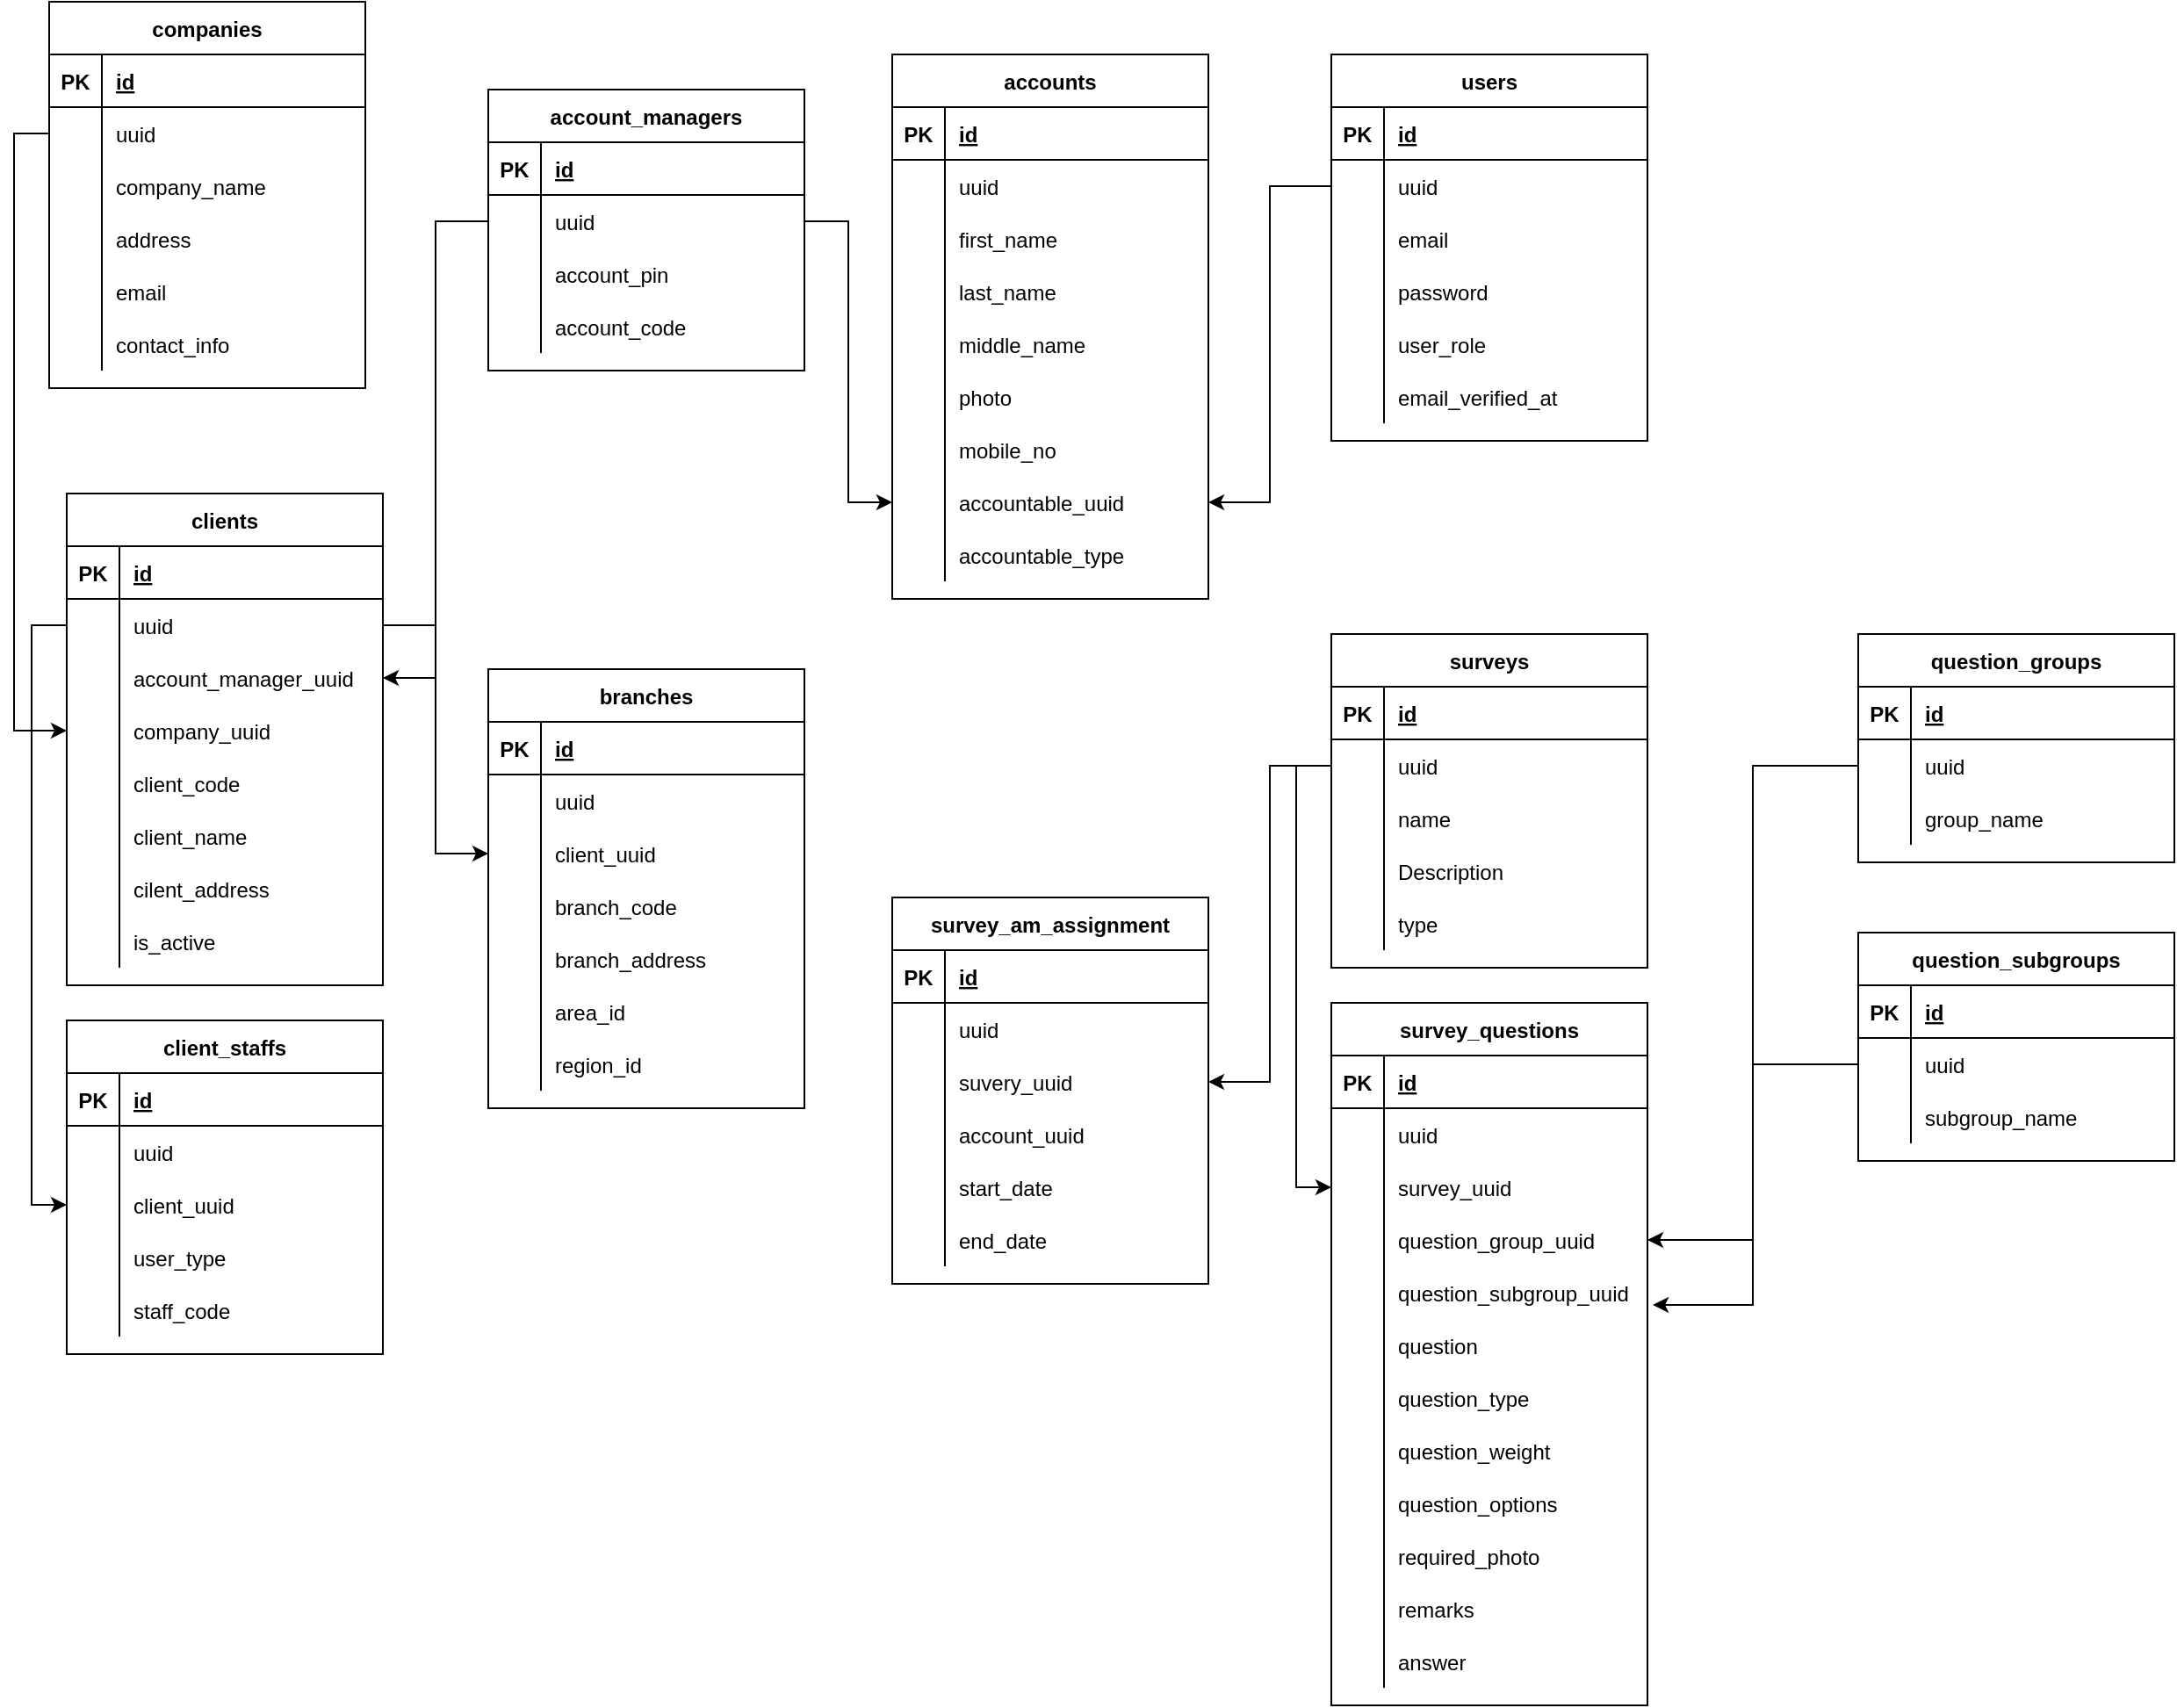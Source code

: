 <mxfile version="14.9.6" type="device"><diagram id="2U0c-ddc1Y1mG2Zzlg34" name="Page-1"><mxGraphModel dx="2272" dy="794" grid="1" gridSize="10" guides="1" tooltips="1" connect="1" arrows="1" fold="1" page="1" pageScale="1" pageWidth="850" pageHeight="1100" math="0" shadow="0"><root><mxCell id="0"/><mxCell id="1" parent="0"/><mxCell id="r38cisLUW6KOSoY2s4TC-1" value="clients" style="shape=table;startSize=30;container=1;collapsible=1;childLayout=tableLayout;fixedRows=1;rowLines=0;fontStyle=1;align=center;resizeLast=1;" vertex="1" parent="1"><mxGeometry x="-100" y="280" width="180" height="280" as="geometry"/></mxCell><mxCell id="r38cisLUW6KOSoY2s4TC-2" value="" style="shape=partialRectangle;collapsible=0;dropTarget=0;pointerEvents=0;fillColor=none;top=0;left=0;bottom=1;right=0;points=[[0,0.5],[1,0.5]];portConstraint=eastwest;" vertex="1" parent="r38cisLUW6KOSoY2s4TC-1"><mxGeometry y="30" width="180" height="30" as="geometry"/></mxCell><mxCell id="r38cisLUW6KOSoY2s4TC-3" value="PK" style="shape=partialRectangle;connectable=0;fillColor=none;top=0;left=0;bottom=0;right=0;fontStyle=1;overflow=hidden;" vertex="1" parent="r38cisLUW6KOSoY2s4TC-2"><mxGeometry width="30" height="30" as="geometry"/></mxCell><mxCell id="r38cisLUW6KOSoY2s4TC-4" value="id" style="shape=partialRectangle;connectable=0;fillColor=none;top=0;left=0;bottom=0;right=0;align=left;spacingLeft=6;fontStyle=5;overflow=hidden;" vertex="1" parent="r38cisLUW6KOSoY2s4TC-2"><mxGeometry x="30" width="150" height="30" as="geometry"/></mxCell><mxCell id="r38cisLUW6KOSoY2s4TC-5" value="" style="shape=partialRectangle;collapsible=0;dropTarget=0;pointerEvents=0;fillColor=none;top=0;left=0;bottom=0;right=0;points=[[0,0.5],[1,0.5]];portConstraint=eastwest;" vertex="1" parent="r38cisLUW6KOSoY2s4TC-1"><mxGeometry y="60" width="180" height="30" as="geometry"/></mxCell><mxCell id="r38cisLUW6KOSoY2s4TC-6" value="" style="shape=partialRectangle;connectable=0;fillColor=none;top=0;left=0;bottom=0;right=0;editable=1;overflow=hidden;" vertex="1" parent="r38cisLUW6KOSoY2s4TC-5"><mxGeometry width="30" height="30" as="geometry"/></mxCell><mxCell id="r38cisLUW6KOSoY2s4TC-7" value="uuid" style="shape=partialRectangle;connectable=0;fillColor=none;top=0;left=0;bottom=0;right=0;align=left;spacingLeft=6;overflow=hidden;" vertex="1" parent="r38cisLUW6KOSoY2s4TC-5"><mxGeometry x="30" width="150" height="30" as="geometry"/></mxCell><mxCell id="r38cisLUW6KOSoY2s4TC-243" value="" style="shape=partialRectangle;collapsible=0;dropTarget=0;pointerEvents=0;fillColor=none;top=0;left=0;bottom=0;right=0;points=[[0,0.5],[1,0.5]];portConstraint=eastwest;" vertex="1" parent="r38cisLUW6KOSoY2s4TC-1"><mxGeometry y="90" width="180" height="30" as="geometry"/></mxCell><mxCell id="r38cisLUW6KOSoY2s4TC-244" value="" style="shape=partialRectangle;connectable=0;fillColor=none;top=0;left=0;bottom=0;right=0;editable=1;overflow=hidden;" vertex="1" parent="r38cisLUW6KOSoY2s4TC-243"><mxGeometry width="30" height="30" as="geometry"/></mxCell><mxCell id="r38cisLUW6KOSoY2s4TC-245" value="account_manager_uuid" style="shape=partialRectangle;connectable=0;fillColor=none;top=0;left=0;bottom=0;right=0;align=left;spacingLeft=6;overflow=hidden;" vertex="1" parent="r38cisLUW6KOSoY2s4TC-243"><mxGeometry x="30" width="150" height="30" as="geometry"/></mxCell><mxCell id="r38cisLUW6KOSoY2s4TC-285" value="" style="shape=partialRectangle;collapsible=0;dropTarget=0;pointerEvents=0;fillColor=none;top=0;left=0;bottom=0;right=0;points=[[0,0.5],[1,0.5]];portConstraint=eastwest;" vertex="1" parent="r38cisLUW6KOSoY2s4TC-1"><mxGeometry y="120" width="180" height="30" as="geometry"/></mxCell><mxCell id="r38cisLUW6KOSoY2s4TC-286" value="" style="shape=partialRectangle;connectable=0;fillColor=none;top=0;left=0;bottom=0;right=0;editable=1;overflow=hidden;" vertex="1" parent="r38cisLUW6KOSoY2s4TC-285"><mxGeometry width="30" height="30" as="geometry"/></mxCell><mxCell id="r38cisLUW6KOSoY2s4TC-287" value="company_uuid" style="shape=partialRectangle;connectable=0;fillColor=none;top=0;left=0;bottom=0;right=0;align=left;spacingLeft=6;overflow=hidden;" vertex="1" parent="r38cisLUW6KOSoY2s4TC-285"><mxGeometry x="30" width="150" height="30" as="geometry"/></mxCell><mxCell id="r38cisLUW6KOSoY2s4TC-39" value="" style="shape=partialRectangle;collapsible=0;dropTarget=0;pointerEvents=0;fillColor=none;top=0;left=0;bottom=0;right=0;points=[[0,0.5],[1,0.5]];portConstraint=eastwest;" vertex="1" parent="r38cisLUW6KOSoY2s4TC-1"><mxGeometry y="150" width="180" height="30" as="geometry"/></mxCell><mxCell id="r38cisLUW6KOSoY2s4TC-40" value="" style="shape=partialRectangle;connectable=0;fillColor=none;top=0;left=0;bottom=0;right=0;editable=1;overflow=hidden;" vertex="1" parent="r38cisLUW6KOSoY2s4TC-39"><mxGeometry width="30" height="30" as="geometry"/></mxCell><mxCell id="r38cisLUW6KOSoY2s4TC-41" value="client_code" style="shape=partialRectangle;connectable=0;fillColor=none;top=0;left=0;bottom=0;right=0;align=left;spacingLeft=6;overflow=hidden;" vertex="1" parent="r38cisLUW6KOSoY2s4TC-39"><mxGeometry x="30" width="150" height="30" as="geometry"/></mxCell><mxCell id="r38cisLUW6KOSoY2s4TC-8" value="" style="shape=partialRectangle;collapsible=0;dropTarget=0;pointerEvents=0;fillColor=none;top=0;left=0;bottom=0;right=0;points=[[0,0.5],[1,0.5]];portConstraint=eastwest;" vertex="1" parent="r38cisLUW6KOSoY2s4TC-1"><mxGeometry y="180" width="180" height="30" as="geometry"/></mxCell><mxCell id="r38cisLUW6KOSoY2s4TC-9" value="" style="shape=partialRectangle;connectable=0;fillColor=none;top=0;left=0;bottom=0;right=0;editable=1;overflow=hidden;" vertex="1" parent="r38cisLUW6KOSoY2s4TC-8"><mxGeometry width="30" height="30" as="geometry"/></mxCell><mxCell id="r38cisLUW6KOSoY2s4TC-10" value="client_name" style="shape=partialRectangle;connectable=0;fillColor=none;top=0;left=0;bottom=0;right=0;align=left;spacingLeft=6;overflow=hidden;" vertex="1" parent="r38cisLUW6KOSoY2s4TC-8"><mxGeometry x="30" width="150" height="30" as="geometry"/></mxCell><mxCell id="r38cisLUW6KOSoY2s4TC-11" value="" style="shape=partialRectangle;collapsible=0;dropTarget=0;pointerEvents=0;fillColor=none;top=0;left=0;bottom=0;right=0;points=[[0,0.5],[1,0.5]];portConstraint=eastwest;" vertex="1" parent="r38cisLUW6KOSoY2s4TC-1"><mxGeometry y="210" width="180" height="30" as="geometry"/></mxCell><mxCell id="r38cisLUW6KOSoY2s4TC-12" value="" style="shape=partialRectangle;connectable=0;fillColor=none;top=0;left=0;bottom=0;right=0;editable=1;overflow=hidden;" vertex="1" parent="r38cisLUW6KOSoY2s4TC-11"><mxGeometry width="30" height="30" as="geometry"/></mxCell><mxCell id="r38cisLUW6KOSoY2s4TC-13" value="cilent_address" style="shape=partialRectangle;connectable=0;fillColor=none;top=0;left=0;bottom=0;right=0;align=left;spacingLeft=6;overflow=hidden;" vertex="1" parent="r38cisLUW6KOSoY2s4TC-11"><mxGeometry x="30" width="150" height="30" as="geometry"/></mxCell><mxCell id="r38cisLUW6KOSoY2s4TC-14" value="" style="shape=partialRectangle;collapsible=0;dropTarget=0;pointerEvents=0;fillColor=none;top=0;left=0;bottom=0;right=0;points=[[0,0.5],[1,0.5]];portConstraint=eastwest;" vertex="1" parent="r38cisLUW6KOSoY2s4TC-1"><mxGeometry y="240" width="180" height="30" as="geometry"/></mxCell><mxCell id="r38cisLUW6KOSoY2s4TC-15" value="" style="shape=partialRectangle;connectable=0;fillColor=none;top=0;left=0;bottom=0;right=0;editable=1;overflow=hidden;" vertex="1" parent="r38cisLUW6KOSoY2s4TC-14"><mxGeometry width="30" height="30" as="geometry"/></mxCell><mxCell id="r38cisLUW6KOSoY2s4TC-16" value="is_active" style="shape=partialRectangle;connectable=0;fillColor=none;top=0;left=0;bottom=0;right=0;align=left;spacingLeft=6;overflow=hidden;" vertex="1" parent="r38cisLUW6KOSoY2s4TC-14"><mxGeometry x="30" width="150" height="30" as="geometry"/></mxCell><mxCell id="r38cisLUW6KOSoY2s4TC-20" value="branches" style="shape=table;startSize=30;container=1;collapsible=1;childLayout=tableLayout;fixedRows=1;rowLines=0;fontStyle=1;align=center;resizeLast=1;" vertex="1" parent="1"><mxGeometry x="140" y="380" width="180" height="250" as="geometry"/></mxCell><mxCell id="r38cisLUW6KOSoY2s4TC-21" value="" style="shape=partialRectangle;collapsible=0;dropTarget=0;pointerEvents=0;fillColor=none;top=0;left=0;bottom=1;right=0;points=[[0,0.5],[1,0.5]];portConstraint=eastwest;" vertex="1" parent="r38cisLUW6KOSoY2s4TC-20"><mxGeometry y="30" width="180" height="30" as="geometry"/></mxCell><mxCell id="r38cisLUW6KOSoY2s4TC-22" value="PK" style="shape=partialRectangle;connectable=0;fillColor=none;top=0;left=0;bottom=0;right=0;fontStyle=1;overflow=hidden;" vertex="1" parent="r38cisLUW6KOSoY2s4TC-21"><mxGeometry width="30" height="30" as="geometry"/></mxCell><mxCell id="r38cisLUW6KOSoY2s4TC-23" value="id" style="shape=partialRectangle;connectable=0;fillColor=none;top=0;left=0;bottom=0;right=0;align=left;spacingLeft=6;fontStyle=5;overflow=hidden;" vertex="1" parent="r38cisLUW6KOSoY2s4TC-21"><mxGeometry x="30" width="150" height="30" as="geometry"/></mxCell><mxCell id="r38cisLUW6KOSoY2s4TC-24" value="" style="shape=partialRectangle;collapsible=0;dropTarget=0;pointerEvents=0;fillColor=none;top=0;left=0;bottom=0;right=0;points=[[0,0.5],[1,0.5]];portConstraint=eastwest;" vertex="1" parent="r38cisLUW6KOSoY2s4TC-20"><mxGeometry y="60" width="180" height="30" as="geometry"/></mxCell><mxCell id="r38cisLUW6KOSoY2s4TC-25" value="" style="shape=partialRectangle;connectable=0;fillColor=none;top=0;left=0;bottom=0;right=0;editable=1;overflow=hidden;" vertex="1" parent="r38cisLUW6KOSoY2s4TC-24"><mxGeometry width="30" height="30" as="geometry"/></mxCell><mxCell id="r38cisLUW6KOSoY2s4TC-26" value="uuid" style="shape=partialRectangle;connectable=0;fillColor=none;top=0;left=0;bottom=0;right=0;align=left;spacingLeft=6;overflow=hidden;" vertex="1" parent="r38cisLUW6KOSoY2s4TC-24"><mxGeometry x="30" width="150" height="30" as="geometry"/></mxCell><mxCell id="r38cisLUW6KOSoY2s4TC-42" value="" style="shape=partialRectangle;collapsible=0;dropTarget=0;pointerEvents=0;fillColor=none;top=0;left=0;bottom=0;right=0;points=[[0,0.5],[1,0.5]];portConstraint=eastwest;" vertex="1" parent="r38cisLUW6KOSoY2s4TC-20"><mxGeometry y="90" width="180" height="30" as="geometry"/></mxCell><mxCell id="r38cisLUW6KOSoY2s4TC-43" value="" style="shape=partialRectangle;connectable=0;fillColor=none;top=0;left=0;bottom=0;right=0;editable=1;overflow=hidden;" vertex="1" parent="r38cisLUW6KOSoY2s4TC-42"><mxGeometry width="30" height="30" as="geometry"/></mxCell><mxCell id="r38cisLUW6KOSoY2s4TC-44" value="client_uuid" style="shape=partialRectangle;connectable=0;fillColor=none;top=0;left=0;bottom=0;right=0;align=left;spacingLeft=6;overflow=hidden;" vertex="1" parent="r38cisLUW6KOSoY2s4TC-42"><mxGeometry x="30" width="150" height="30" as="geometry"/></mxCell><mxCell id="r38cisLUW6KOSoY2s4TC-27" value="" style="shape=partialRectangle;collapsible=0;dropTarget=0;pointerEvents=0;fillColor=none;top=0;left=0;bottom=0;right=0;points=[[0,0.5],[1,0.5]];portConstraint=eastwest;" vertex="1" parent="r38cisLUW6KOSoY2s4TC-20"><mxGeometry y="120" width="180" height="30" as="geometry"/></mxCell><mxCell id="r38cisLUW6KOSoY2s4TC-28" value="" style="shape=partialRectangle;connectable=0;fillColor=none;top=0;left=0;bottom=0;right=0;editable=1;overflow=hidden;" vertex="1" parent="r38cisLUW6KOSoY2s4TC-27"><mxGeometry width="30" height="30" as="geometry"/></mxCell><mxCell id="r38cisLUW6KOSoY2s4TC-29" value="branch_code" style="shape=partialRectangle;connectable=0;fillColor=none;top=0;left=0;bottom=0;right=0;align=left;spacingLeft=6;overflow=hidden;" vertex="1" parent="r38cisLUW6KOSoY2s4TC-27"><mxGeometry x="30" width="150" height="30" as="geometry"/></mxCell><mxCell id="r38cisLUW6KOSoY2s4TC-30" value="" style="shape=partialRectangle;collapsible=0;dropTarget=0;pointerEvents=0;fillColor=none;top=0;left=0;bottom=0;right=0;points=[[0,0.5],[1,0.5]];portConstraint=eastwest;" vertex="1" parent="r38cisLUW6KOSoY2s4TC-20"><mxGeometry y="150" width="180" height="30" as="geometry"/></mxCell><mxCell id="r38cisLUW6KOSoY2s4TC-31" value="" style="shape=partialRectangle;connectable=0;fillColor=none;top=0;left=0;bottom=0;right=0;editable=1;overflow=hidden;" vertex="1" parent="r38cisLUW6KOSoY2s4TC-30"><mxGeometry width="30" height="30" as="geometry"/></mxCell><mxCell id="r38cisLUW6KOSoY2s4TC-32" value="branch_address" style="shape=partialRectangle;connectable=0;fillColor=none;top=0;left=0;bottom=0;right=0;align=left;spacingLeft=6;overflow=hidden;" vertex="1" parent="r38cisLUW6KOSoY2s4TC-30"><mxGeometry x="30" width="150" height="30" as="geometry"/></mxCell><mxCell id="r38cisLUW6KOSoY2s4TC-33" value="" style="shape=partialRectangle;collapsible=0;dropTarget=0;pointerEvents=0;fillColor=none;top=0;left=0;bottom=0;right=0;points=[[0,0.5],[1,0.5]];portConstraint=eastwest;" vertex="1" parent="r38cisLUW6KOSoY2s4TC-20"><mxGeometry y="180" width="180" height="30" as="geometry"/></mxCell><mxCell id="r38cisLUW6KOSoY2s4TC-34" value="" style="shape=partialRectangle;connectable=0;fillColor=none;top=0;left=0;bottom=0;right=0;editable=1;overflow=hidden;" vertex="1" parent="r38cisLUW6KOSoY2s4TC-33"><mxGeometry width="30" height="30" as="geometry"/></mxCell><mxCell id="r38cisLUW6KOSoY2s4TC-35" value="area_id" style="shape=partialRectangle;connectable=0;fillColor=none;top=0;left=0;bottom=0;right=0;align=left;spacingLeft=6;overflow=hidden;" vertex="1" parent="r38cisLUW6KOSoY2s4TC-33"><mxGeometry x="30" width="150" height="30" as="geometry"/></mxCell><mxCell id="r38cisLUW6KOSoY2s4TC-36" value="" style="shape=partialRectangle;collapsible=0;dropTarget=0;pointerEvents=0;fillColor=none;top=0;left=0;bottom=0;right=0;points=[[0,0.5],[1,0.5]];portConstraint=eastwest;" vertex="1" parent="r38cisLUW6KOSoY2s4TC-20"><mxGeometry y="210" width="180" height="30" as="geometry"/></mxCell><mxCell id="r38cisLUW6KOSoY2s4TC-37" value="" style="shape=partialRectangle;connectable=0;fillColor=none;top=0;left=0;bottom=0;right=0;editable=1;overflow=hidden;" vertex="1" parent="r38cisLUW6KOSoY2s4TC-36"><mxGeometry width="30" height="30" as="geometry"/></mxCell><mxCell id="r38cisLUW6KOSoY2s4TC-38" value="region_id" style="shape=partialRectangle;connectable=0;fillColor=none;top=0;left=0;bottom=0;right=0;align=left;spacingLeft=6;overflow=hidden;" vertex="1" parent="r38cisLUW6KOSoY2s4TC-36"><mxGeometry x="30" width="150" height="30" as="geometry"/></mxCell><mxCell id="r38cisLUW6KOSoY2s4TC-45" style="edgeStyle=orthogonalEdgeStyle;rounded=0;orthogonalLoop=1;jettySize=auto;html=1;exitX=1;exitY=0.5;exitDx=0;exitDy=0;" edge="1" parent="1" source="r38cisLUW6KOSoY2s4TC-5" target="r38cisLUW6KOSoY2s4TC-42"><mxGeometry relative="1" as="geometry"/></mxCell><mxCell id="r38cisLUW6KOSoY2s4TC-46" value="client_staffs" style="shape=table;startSize=30;container=1;collapsible=1;childLayout=tableLayout;fixedRows=1;rowLines=0;fontStyle=1;align=center;resizeLast=1;" vertex="1" parent="1"><mxGeometry x="-100" y="580" width="180" height="190" as="geometry"/></mxCell><mxCell id="r38cisLUW6KOSoY2s4TC-47" value="" style="shape=partialRectangle;collapsible=0;dropTarget=0;pointerEvents=0;fillColor=none;top=0;left=0;bottom=1;right=0;points=[[0,0.5],[1,0.5]];portConstraint=eastwest;" vertex="1" parent="r38cisLUW6KOSoY2s4TC-46"><mxGeometry y="30" width="180" height="30" as="geometry"/></mxCell><mxCell id="r38cisLUW6KOSoY2s4TC-48" value="PK" style="shape=partialRectangle;connectable=0;fillColor=none;top=0;left=0;bottom=0;right=0;fontStyle=1;overflow=hidden;" vertex="1" parent="r38cisLUW6KOSoY2s4TC-47"><mxGeometry width="30" height="30" as="geometry"/></mxCell><mxCell id="r38cisLUW6KOSoY2s4TC-49" value="id" style="shape=partialRectangle;connectable=0;fillColor=none;top=0;left=0;bottom=0;right=0;align=left;spacingLeft=6;fontStyle=5;overflow=hidden;" vertex="1" parent="r38cisLUW6KOSoY2s4TC-47"><mxGeometry x="30" width="150" height="30" as="geometry"/></mxCell><mxCell id="r38cisLUW6KOSoY2s4TC-50" value="" style="shape=partialRectangle;collapsible=0;dropTarget=0;pointerEvents=0;fillColor=none;top=0;left=0;bottom=0;right=0;points=[[0,0.5],[1,0.5]];portConstraint=eastwest;" vertex="1" parent="r38cisLUW6KOSoY2s4TC-46"><mxGeometry y="60" width="180" height="30" as="geometry"/></mxCell><mxCell id="r38cisLUW6KOSoY2s4TC-51" value="" style="shape=partialRectangle;connectable=0;fillColor=none;top=0;left=0;bottom=0;right=0;editable=1;overflow=hidden;" vertex="1" parent="r38cisLUW6KOSoY2s4TC-50"><mxGeometry width="30" height="30" as="geometry"/></mxCell><mxCell id="r38cisLUW6KOSoY2s4TC-52" value="uuid" style="shape=partialRectangle;connectable=0;fillColor=none;top=0;left=0;bottom=0;right=0;align=left;spacingLeft=6;overflow=hidden;" vertex="1" parent="r38cisLUW6KOSoY2s4TC-50"><mxGeometry x="30" width="150" height="30" as="geometry"/></mxCell><mxCell id="r38cisLUW6KOSoY2s4TC-62" value="" style="shape=partialRectangle;collapsible=0;dropTarget=0;pointerEvents=0;fillColor=none;top=0;left=0;bottom=0;right=0;points=[[0,0.5],[1,0.5]];portConstraint=eastwest;" vertex="1" parent="r38cisLUW6KOSoY2s4TC-46"><mxGeometry y="90" width="180" height="30" as="geometry"/></mxCell><mxCell id="r38cisLUW6KOSoY2s4TC-63" value="" style="shape=partialRectangle;connectable=0;fillColor=none;top=0;left=0;bottom=0;right=0;editable=1;overflow=hidden;" vertex="1" parent="r38cisLUW6KOSoY2s4TC-62"><mxGeometry width="30" height="30" as="geometry"/></mxCell><mxCell id="r38cisLUW6KOSoY2s4TC-64" value="client_uuid" style="shape=partialRectangle;connectable=0;fillColor=none;top=0;left=0;bottom=0;right=0;align=left;spacingLeft=6;overflow=hidden;" vertex="1" parent="r38cisLUW6KOSoY2s4TC-62"><mxGeometry x="30" width="150" height="30" as="geometry"/></mxCell><mxCell id="r38cisLUW6KOSoY2s4TC-56" value="" style="shape=partialRectangle;collapsible=0;dropTarget=0;pointerEvents=0;fillColor=none;top=0;left=0;bottom=0;right=0;points=[[0,0.5],[1,0.5]];portConstraint=eastwest;" vertex="1" parent="r38cisLUW6KOSoY2s4TC-46"><mxGeometry y="120" width="180" height="30" as="geometry"/></mxCell><mxCell id="r38cisLUW6KOSoY2s4TC-57" value="" style="shape=partialRectangle;connectable=0;fillColor=none;top=0;left=0;bottom=0;right=0;editable=1;overflow=hidden;" vertex="1" parent="r38cisLUW6KOSoY2s4TC-56"><mxGeometry width="30" height="30" as="geometry"/></mxCell><mxCell id="r38cisLUW6KOSoY2s4TC-58" value="user_type" style="shape=partialRectangle;connectable=0;fillColor=none;top=0;left=0;bottom=0;right=0;align=left;spacingLeft=6;overflow=hidden;" vertex="1" parent="r38cisLUW6KOSoY2s4TC-56"><mxGeometry x="30" width="150" height="30" as="geometry"/></mxCell><mxCell id="r38cisLUW6KOSoY2s4TC-336" value="" style="shape=partialRectangle;collapsible=0;dropTarget=0;pointerEvents=0;fillColor=none;top=0;left=0;bottom=0;right=0;points=[[0,0.5],[1,0.5]];portConstraint=eastwest;" vertex="1" parent="r38cisLUW6KOSoY2s4TC-46"><mxGeometry y="150" width="180" height="30" as="geometry"/></mxCell><mxCell id="r38cisLUW6KOSoY2s4TC-337" value="" style="shape=partialRectangle;connectable=0;fillColor=none;top=0;left=0;bottom=0;right=0;editable=1;overflow=hidden;" vertex="1" parent="r38cisLUW6KOSoY2s4TC-336"><mxGeometry width="30" height="30" as="geometry"/></mxCell><mxCell id="r38cisLUW6KOSoY2s4TC-338" value="staff_code" style="shape=partialRectangle;connectable=0;fillColor=none;top=0;left=0;bottom=0;right=0;align=left;spacingLeft=6;overflow=hidden;" vertex="1" parent="r38cisLUW6KOSoY2s4TC-336"><mxGeometry x="30" width="150" height="30" as="geometry"/></mxCell><mxCell id="r38cisLUW6KOSoY2s4TC-68" style="edgeStyle=orthogonalEdgeStyle;rounded=0;orthogonalLoop=1;jettySize=auto;html=1;exitX=0;exitY=0.5;exitDx=0;exitDy=0;entryX=0;entryY=0.5;entryDx=0;entryDy=0;" edge="1" parent="1" source="r38cisLUW6KOSoY2s4TC-5" target="r38cisLUW6KOSoY2s4TC-62"><mxGeometry relative="1" as="geometry"/></mxCell><mxCell id="r38cisLUW6KOSoY2s4TC-69" value="surveys" style="shape=table;startSize=30;container=1;collapsible=1;childLayout=tableLayout;fixedRows=1;rowLines=0;fontStyle=1;align=center;resizeLast=1;" vertex="1" parent="1"><mxGeometry x="620" y="360" width="180" height="190" as="geometry"/></mxCell><mxCell id="r38cisLUW6KOSoY2s4TC-70" value="" style="shape=partialRectangle;collapsible=0;dropTarget=0;pointerEvents=0;fillColor=none;top=0;left=0;bottom=1;right=0;points=[[0,0.5],[1,0.5]];portConstraint=eastwest;" vertex="1" parent="r38cisLUW6KOSoY2s4TC-69"><mxGeometry y="30" width="180" height="30" as="geometry"/></mxCell><mxCell id="r38cisLUW6KOSoY2s4TC-71" value="PK" style="shape=partialRectangle;connectable=0;fillColor=none;top=0;left=0;bottom=0;right=0;fontStyle=1;overflow=hidden;" vertex="1" parent="r38cisLUW6KOSoY2s4TC-70"><mxGeometry width="30" height="30" as="geometry"/></mxCell><mxCell id="r38cisLUW6KOSoY2s4TC-72" value="id" style="shape=partialRectangle;connectable=0;fillColor=none;top=0;left=0;bottom=0;right=0;align=left;spacingLeft=6;fontStyle=5;overflow=hidden;" vertex="1" parent="r38cisLUW6KOSoY2s4TC-70"><mxGeometry x="30" width="150" height="30" as="geometry"/></mxCell><mxCell id="r38cisLUW6KOSoY2s4TC-73" value="" style="shape=partialRectangle;collapsible=0;dropTarget=0;pointerEvents=0;fillColor=none;top=0;left=0;bottom=0;right=0;points=[[0,0.5],[1,0.5]];portConstraint=eastwest;" vertex="1" parent="r38cisLUW6KOSoY2s4TC-69"><mxGeometry y="60" width="180" height="30" as="geometry"/></mxCell><mxCell id="r38cisLUW6KOSoY2s4TC-74" value="" style="shape=partialRectangle;connectable=0;fillColor=none;top=0;left=0;bottom=0;right=0;editable=1;overflow=hidden;" vertex="1" parent="r38cisLUW6KOSoY2s4TC-73"><mxGeometry width="30" height="30" as="geometry"/></mxCell><mxCell id="r38cisLUW6KOSoY2s4TC-75" value="uuid" style="shape=partialRectangle;connectable=0;fillColor=none;top=0;left=0;bottom=0;right=0;align=left;spacingLeft=6;overflow=hidden;" vertex="1" parent="r38cisLUW6KOSoY2s4TC-73"><mxGeometry x="30" width="150" height="30" as="geometry"/></mxCell><mxCell id="r38cisLUW6KOSoY2s4TC-76" value="" style="shape=partialRectangle;collapsible=0;dropTarget=0;pointerEvents=0;fillColor=none;top=0;left=0;bottom=0;right=0;points=[[0,0.5],[1,0.5]];portConstraint=eastwest;" vertex="1" parent="r38cisLUW6KOSoY2s4TC-69"><mxGeometry y="90" width="180" height="30" as="geometry"/></mxCell><mxCell id="r38cisLUW6KOSoY2s4TC-77" value="" style="shape=partialRectangle;connectable=0;fillColor=none;top=0;left=0;bottom=0;right=0;editable=1;overflow=hidden;" vertex="1" parent="r38cisLUW6KOSoY2s4TC-76"><mxGeometry width="30" height="30" as="geometry"/></mxCell><mxCell id="r38cisLUW6KOSoY2s4TC-78" value="name" style="shape=partialRectangle;connectable=0;fillColor=none;top=0;left=0;bottom=0;right=0;align=left;spacingLeft=6;overflow=hidden;" vertex="1" parent="r38cisLUW6KOSoY2s4TC-76"><mxGeometry x="30" width="150" height="30" as="geometry"/></mxCell><mxCell id="r38cisLUW6KOSoY2s4TC-79" value="" style="shape=partialRectangle;collapsible=0;dropTarget=0;pointerEvents=0;fillColor=none;top=0;left=0;bottom=0;right=0;points=[[0,0.5],[1,0.5]];portConstraint=eastwest;" vertex="1" parent="r38cisLUW6KOSoY2s4TC-69"><mxGeometry y="120" width="180" height="30" as="geometry"/></mxCell><mxCell id="r38cisLUW6KOSoY2s4TC-80" value="" style="shape=partialRectangle;connectable=0;fillColor=none;top=0;left=0;bottom=0;right=0;editable=1;overflow=hidden;" vertex="1" parent="r38cisLUW6KOSoY2s4TC-79"><mxGeometry width="30" height="30" as="geometry"/></mxCell><mxCell id="r38cisLUW6KOSoY2s4TC-81" value="Description" style="shape=partialRectangle;connectable=0;fillColor=none;top=0;left=0;bottom=0;right=0;align=left;spacingLeft=6;overflow=hidden;" vertex="1" parent="r38cisLUW6KOSoY2s4TC-79"><mxGeometry x="30" width="150" height="30" as="geometry"/></mxCell><mxCell id="r38cisLUW6KOSoY2s4TC-180" value="" style="shape=partialRectangle;collapsible=0;dropTarget=0;pointerEvents=0;fillColor=none;top=0;left=0;bottom=0;right=0;points=[[0,0.5],[1,0.5]];portConstraint=eastwest;" vertex="1" parent="r38cisLUW6KOSoY2s4TC-69"><mxGeometry y="150" width="180" height="30" as="geometry"/></mxCell><mxCell id="r38cisLUW6KOSoY2s4TC-181" value="" style="shape=partialRectangle;connectable=0;fillColor=none;top=0;left=0;bottom=0;right=0;editable=1;overflow=hidden;" vertex="1" parent="r38cisLUW6KOSoY2s4TC-180"><mxGeometry width="30" height="30" as="geometry"/></mxCell><mxCell id="r38cisLUW6KOSoY2s4TC-182" value="type" style="shape=partialRectangle;connectable=0;fillColor=none;top=0;left=0;bottom=0;right=0;align=left;spacingLeft=6;overflow=hidden;" vertex="1" parent="r38cisLUW6KOSoY2s4TC-180"><mxGeometry x="30" width="150" height="30" as="geometry"/></mxCell><mxCell id="r38cisLUW6KOSoY2s4TC-91" value="question_groups" style="shape=table;startSize=30;container=1;collapsible=1;childLayout=tableLayout;fixedRows=1;rowLines=0;fontStyle=1;align=center;resizeLast=1;" vertex="1" parent="1"><mxGeometry x="920" y="360" width="180" height="130" as="geometry"/></mxCell><mxCell id="r38cisLUW6KOSoY2s4TC-92" value="" style="shape=partialRectangle;collapsible=0;dropTarget=0;pointerEvents=0;fillColor=none;top=0;left=0;bottom=1;right=0;points=[[0,0.5],[1,0.5]];portConstraint=eastwest;" vertex="1" parent="r38cisLUW6KOSoY2s4TC-91"><mxGeometry y="30" width="180" height="30" as="geometry"/></mxCell><mxCell id="r38cisLUW6KOSoY2s4TC-93" value="PK" style="shape=partialRectangle;connectable=0;fillColor=none;top=0;left=0;bottom=0;right=0;fontStyle=1;overflow=hidden;" vertex="1" parent="r38cisLUW6KOSoY2s4TC-92"><mxGeometry width="30" height="30" as="geometry"/></mxCell><mxCell id="r38cisLUW6KOSoY2s4TC-94" value="id" style="shape=partialRectangle;connectable=0;fillColor=none;top=0;left=0;bottom=0;right=0;align=left;spacingLeft=6;fontStyle=5;overflow=hidden;" vertex="1" parent="r38cisLUW6KOSoY2s4TC-92"><mxGeometry x="30" width="150" height="30" as="geometry"/></mxCell><mxCell id="r38cisLUW6KOSoY2s4TC-95" value="" style="shape=partialRectangle;collapsible=0;dropTarget=0;pointerEvents=0;fillColor=none;top=0;left=0;bottom=0;right=0;points=[[0,0.5],[1,0.5]];portConstraint=eastwest;" vertex="1" parent="r38cisLUW6KOSoY2s4TC-91"><mxGeometry y="60" width="180" height="30" as="geometry"/></mxCell><mxCell id="r38cisLUW6KOSoY2s4TC-96" value="" style="shape=partialRectangle;connectable=0;fillColor=none;top=0;left=0;bottom=0;right=0;editable=1;overflow=hidden;" vertex="1" parent="r38cisLUW6KOSoY2s4TC-95"><mxGeometry width="30" height="30" as="geometry"/></mxCell><mxCell id="r38cisLUW6KOSoY2s4TC-97" value="uuid" style="shape=partialRectangle;connectable=0;fillColor=none;top=0;left=0;bottom=0;right=0;align=left;spacingLeft=6;overflow=hidden;" vertex="1" parent="r38cisLUW6KOSoY2s4TC-95"><mxGeometry x="30" width="150" height="30" as="geometry"/></mxCell><mxCell id="r38cisLUW6KOSoY2s4TC-98" value="" style="shape=partialRectangle;collapsible=0;dropTarget=0;pointerEvents=0;fillColor=none;top=0;left=0;bottom=0;right=0;points=[[0,0.5],[1,0.5]];portConstraint=eastwest;" vertex="1" parent="r38cisLUW6KOSoY2s4TC-91"><mxGeometry y="90" width="180" height="30" as="geometry"/></mxCell><mxCell id="r38cisLUW6KOSoY2s4TC-99" value="" style="shape=partialRectangle;connectable=0;fillColor=none;top=0;left=0;bottom=0;right=0;editable=1;overflow=hidden;" vertex="1" parent="r38cisLUW6KOSoY2s4TC-98"><mxGeometry width="30" height="30" as="geometry"/></mxCell><mxCell id="r38cisLUW6KOSoY2s4TC-100" value="group_name" style="shape=partialRectangle;connectable=0;fillColor=none;top=0;left=0;bottom=0;right=0;align=left;spacingLeft=6;overflow=hidden;" vertex="1" parent="r38cisLUW6KOSoY2s4TC-98"><mxGeometry x="30" width="150" height="30" as="geometry"/></mxCell><mxCell id="r38cisLUW6KOSoY2s4TC-104" value="question_subgroups" style="shape=table;startSize=30;container=1;collapsible=1;childLayout=tableLayout;fixedRows=1;rowLines=0;fontStyle=1;align=center;resizeLast=1;" vertex="1" parent="1"><mxGeometry x="920" y="530" width="180" height="130" as="geometry"/></mxCell><mxCell id="r38cisLUW6KOSoY2s4TC-105" value="" style="shape=partialRectangle;collapsible=0;dropTarget=0;pointerEvents=0;fillColor=none;top=0;left=0;bottom=1;right=0;points=[[0,0.5],[1,0.5]];portConstraint=eastwest;" vertex="1" parent="r38cisLUW6KOSoY2s4TC-104"><mxGeometry y="30" width="180" height="30" as="geometry"/></mxCell><mxCell id="r38cisLUW6KOSoY2s4TC-106" value="PK" style="shape=partialRectangle;connectable=0;fillColor=none;top=0;left=0;bottom=0;right=0;fontStyle=1;overflow=hidden;" vertex="1" parent="r38cisLUW6KOSoY2s4TC-105"><mxGeometry width="30" height="30" as="geometry"/></mxCell><mxCell id="r38cisLUW6KOSoY2s4TC-107" value="id" style="shape=partialRectangle;connectable=0;fillColor=none;top=0;left=0;bottom=0;right=0;align=left;spacingLeft=6;fontStyle=5;overflow=hidden;" vertex="1" parent="r38cisLUW6KOSoY2s4TC-105"><mxGeometry x="30" width="150" height="30" as="geometry"/></mxCell><mxCell id="r38cisLUW6KOSoY2s4TC-108" value="" style="shape=partialRectangle;collapsible=0;dropTarget=0;pointerEvents=0;fillColor=none;top=0;left=0;bottom=0;right=0;points=[[0,0.5],[1,0.5]];portConstraint=eastwest;" vertex="1" parent="r38cisLUW6KOSoY2s4TC-104"><mxGeometry y="60" width="180" height="30" as="geometry"/></mxCell><mxCell id="r38cisLUW6KOSoY2s4TC-109" value="" style="shape=partialRectangle;connectable=0;fillColor=none;top=0;left=0;bottom=0;right=0;editable=1;overflow=hidden;" vertex="1" parent="r38cisLUW6KOSoY2s4TC-108"><mxGeometry width="30" height="30" as="geometry"/></mxCell><mxCell id="r38cisLUW6KOSoY2s4TC-110" value="uuid" style="shape=partialRectangle;connectable=0;fillColor=none;top=0;left=0;bottom=0;right=0;align=left;spacingLeft=6;overflow=hidden;" vertex="1" parent="r38cisLUW6KOSoY2s4TC-108"><mxGeometry x="30" width="150" height="30" as="geometry"/></mxCell><mxCell id="r38cisLUW6KOSoY2s4TC-114" value="" style="shape=partialRectangle;collapsible=0;dropTarget=0;pointerEvents=0;fillColor=none;top=0;left=0;bottom=0;right=0;points=[[0,0.5],[1,0.5]];portConstraint=eastwest;" vertex="1" parent="r38cisLUW6KOSoY2s4TC-104"><mxGeometry y="90" width="180" height="30" as="geometry"/></mxCell><mxCell id="r38cisLUW6KOSoY2s4TC-115" value="" style="shape=partialRectangle;connectable=0;fillColor=none;top=0;left=0;bottom=0;right=0;editable=1;overflow=hidden;" vertex="1" parent="r38cisLUW6KOSoY2s4TC-114"><mxGeometry width="30" height="30" as="geometry"/></mxCell><mxCell id="r38cisLUW6KOSoY2s4TC-116" value="subgroup_name" style="shape=partialRectangle;connectable=0;fillColor=none;top=0;left=0;bottom=0;right=0;align=left;spacingLeft=6;overflow=hidden;" vertex="1" parent="r38cisLUW6KOSoY2s4TC-114"><mxGeometry x="30" width="150" height="30" as="geometry"/></mxCell><mxCell id="r38cisLUW6KOSoY2s4TC-118" value="survey_questions" style="shape=table;startSize=30;container=1;collapsible=1;childLayout=tableLayout;fixedRows=1;rowLines=0;fontStyle=1;align=center;resizeLast=1;" vertex="1" parent="1"><mxGeometry x="620" y="570" width="180" height="400" as="geometry"/></mxCell><mxCell id="r38cisLUW6KOSoY2s4TC-119" value="" style="shape=partialRectangle;collapsible=0;dropTarget=0;pointerEvents=0;fillColor=none;top=0;left=0;bottom=1;right=0;points=[[0,0.5],[1,0.5]];portConstraint=eastwest;" vertex="1" parent="r38cisLUW6KOSoY2s4TC-118"><mxGeometry y="30" width="180" height="30" as="geometry"/></mxCell><mxCell id="r38cisLUW6KOSoY2s4TC-120" value="PK" style="shape=partialRectangle;connectable=0;fillColor=none;top=0;left=0;bottom=0;right=0;fontStyle=1;overflow=hidden;" vertex="1" parent="r38cisLUW6KOSoY2s4TC-119"><mxGeometry width="30" height="30" as="geometry"/></mxCell><mxCell id="r38cisLUW6KOSoY2s4TC-121" value="id" style="shape=partialRectangle;connectable=0;fillColor=none;top=0;left=0;bottom=0;right=0;align=left;spacingLeft=6;fontStyle=5;overflow=hidden;" vertex="1" parent="r38cisLUW6KOSoY2s4TC-119"><mxGeometry x="30" width="150" height="30" as="geometry"/></mxCell><mxCell id="r38cisLUW6KOSoY2s4TC-122" value="" style="shape=partialRectangle;collapsible=0;dropTarget=0;pointerEvents=0;fillColor=none;top=0;left=0;bottom=0;right=0;points=[[0,0.5],[1,0.5]];portConstraint=eastwest;" vertex="1" parent="r38cisLUW6KOSoY2s4TC-118"><mxGeometry y="60" width="180" height="30" as="geometry"/></mxCell><mxCell id="r38cisLUW6KOSoY2s4TC-123" value="" style="shape=partialRectangle;connectable=0;fillColor=none;top=0;left=0;bottom=0;right=0;editable=1;overflow=hidden;" vertex="1" parent="r38cisLUW6KOSoY2s4TC-122"><mxGeometry width="30" height="30" as="geometry"/></mxCell><mxCell id="r38cisLUW6KOSoY2s4TC-124" value="uuid" style="shape=partialRectangle;connectable=0;fillColor=none;top=0;left=0;bottom=0;right=0;align=left;spacingLeft=6;overflow=hidden;" vertex="1" parent="r38cisLUW6KOSoY2s4TC-122"><mxGeometry x="30" width="150" height="30" as="geometry"/></mxCell><mxCell id="r38cisLUW6KOSoY2s4TC-125" value="" style="shape=partialRectangle;collapsible=0;dropTarget=0;pointerEvents=0;fillColor=none;top=0;left=0;bottom=0;right=0;points=[[0,0.5],[1,0.5]];portConstraint=eastwest;" vertex="1" parent="r38cisLUW6KOSoY2s4TC-118"><mxGeometry y="90" width="180" height="30" as="geometry"/></mxCell><mxCell id="r38cisLUW6KOSoY2s4TC-126" value="" style="shape=partialRectangle;connectable=0;fillColor=none;top=0;left=0;bottom=0;right=0;editable=1;overflow=hidden;" vertex="1" parent="r38cisLUW6KOSoY2s4TC-125"><mxGeometry width="30" height="30" as="geometry"/></mxCell><mxCell id="r38cisLUW6KOSoY2s4TC-127" value="survey_uuid" style="shape=partialRectangle;connectable=0;fillColor=none;top=0;left=0;bottom=0;right=0;align=left;spacingLeft=6;overflow=hidden;" vertex="1" parent="r38cisLUW6KOSoY2s4TC-125"><mxGeometry x="30" width="150" height="30" as="geometry"/></mxCell><mxCell id="r38cisLUW6KOSoY2s4TC-128" value="" style="shape=partialRectangle;collapsible=0;dropTarget=0;pointerEvents=0;fillColor=none;top=0;left=0;bottom=0;right=0;points=[[0,0.5],[1,0.5]];portConstraint=eastwest;" vertex="1" parent="r38cisLUW6KOSoY2s4TC-118"><mxGeometry y="120" width="180" height="30" as="geometry"/></mxCell><mxCell id="r38cisLUW6KOSoY2s4TC-129" value="" style="shape=partialRectangle;connectable=0;fillColor=none;top=0;left=0;bottom=0;right=0;editable=1;overflow=hidden;" vertex="1" parent="r38cisLUW6KOSoY2s4TC-128"><mxGeometry width="30" height="30" as="geometry"/></mxCell><mxCell id="r38cisLUW6KOSoY2s4TC-130" value="question_group_uuid" style="shape=partialRectangle;connectable=0;fillColor=none;top=0;left=0;bottom=0;right=0;align=left;spacingLeft=6;overflow=hidden;" vertex="1" parent="r38cisLUW6KOSoY2s4TC-128"><mxGeometry x="30" width="150" height="30" as="geometry"/></mxCell><mxCell id="r38cisLUW6KOSoY2s4TC-131" value="" style="shape=partialRectangle;collapsible=0;dropTarget=0;pointerEvents=0;fillColor=none;top=0;left=0;bottom=0;right=0;points=[[0,0.5],[1,0.5]];portConstraint=eastwest;" vertex="1" parent="r38cisLUW6KOSoY2s4TC-118"><mxGeometry y="150" width="180" height="30" as="geometry"/></mxCell><mxCell id="r38cisLUW6KOSoY2s4TC-132" value="" style="shape=partialRectangle;connectable=0;fillColor=none;top=0;left=0;bottom=0;right=0;editable=1;overflow=hidden;" vertex="1" parent="r38cisLUW6KOSoY2s4TC-131"><mxGeometry width="30" height="30" as="geometry"/></mxCell><mxCell id="r38cisLUW6KOSoY2s4TC-133" value="question_subgroup_uuid" style="shape=partialRectangle;connectable=0;fillColor=none;top=0;left=0;bottom=0;right=0;align=left;spacingLeft=6;overflow=hidden;" vertex="1" parent="r38cisLUW6KOSoY2s4TC-131"><mxGeometry x="30" width="150" height="30" as="geometry"/></mxCell><mxCell id="r38cisLUW6KOSoY2s4TC-134" value="" style="shape=partialRectangle;collapsible=0;dropTarget=0;pointerEvents=0;fillColor=none;top=0;left=0;bottom=0;right=0;points=[[0,0.5],[1,0.5]];portConstraint=eastwest;" vertex="1" parent="r38cisLUW6KOSoY2s4TC-118"><mxGeometry y="180" width="180" height="30" as="geometry"/></mxCell><mxCell id="r38cisLUW6KOSoY2s4TC-135" value="" style="shape=partialRectangle;connectable=0;fillColor=none;top=0;left=0;bottom=0;right=0;editable=1;overflow=hidden;" vertex="1" parent="r38cisLUW6KOSoY2s4TC-134"><mxGeometry width="30" height="30" as="geometry"/></mxCell><mxCell id="r38cisLUW6KOSoY2s4TC-136" value="question" style="shape=partialRectangle;connectable=0;fillColor=none;top=0;left=0;bottom=0;right=0;align=left;spacingLeft=6;overflow=hidden;" vertex="1" parent="r38cisLUW6KOSoY2s4TC-134"><mxGeometry x="30" width="150" height="30" as="geometry"/></mxCell><mxCell id="r38cisLUW6KOSoY2s4TC-137" value="" style="shape=partialRectangle;collapsible=0;dropTarget=0;pointerEvents=0;fillColor=none;top=0;left=0;bottom=0;right=0;points=[[0,0.5],[1,0.5]];portConstraint=eastwest;" vertex="1" parent="r38cisLUW6KOSoY2s4TC-118"><mxGeometry y="210" width="180" height="30" as="geometry"/></mxCell><mxCell id="r38cisLUW6KOSoY2s4TC-138" value="" style="shape=partialRectangle;connectable=0;fillColor=none;top=0;left=0;bottom=0;right=0;editable=1;overflow=hidden;" vertex="1" parent="r38cisLUW6KOSoY2s4TC-137"><mxGeometry width="30" height="30" as="geometry"/></mxCell><mxCell id="r38cisLUW6KOSoY2s4TC-139" value="question_type" style="shape=partialRectangle;connectable=0;fillColor=none;top=0;left=0;bottom=0;right=0;align=left;spacingLeft=6;overflow=hidden;" vertex="1" parent="r38cisLUW6KOSoY2s4TC-137"><mxGeometry x="30" width="150" height="30" as="geometry"/></mxCell><mxCell id="r38cisLUW6KOSoY2s4TC-140" value="" style="shape=partialRectangle;collapsible=0;dropTarget=0;pointerEvents=0;fillColor=none;top=0;left=0;bottom=0;right=0;points=[[0,0.5],[1,0.5]];portConstraint=eastwest;" vertex="1" parent="r38cisLUW6KOSoY2s4TC-118"><mxGeometry y="240" width="180" height="30" as="geometry"/></mxCell><mxCell id="r38cisLUW6KOSoY2s4TC-141" value="" style="shape=partialRectangle;connectable=0;fillColor=none;top=0;left=0;bottom=0;right=0;editable=1;overflow=hidden;" vertex="1" parent="r38cisLUW6KOSoY2s4TC-140"><mxGeometry width="30" height="30" as="geometry"/></mxCell><mxCell id="r38cisLUW6KOSoY2s4TC-142" value="question_weight" style="shape=partialRectangle;connectable=0;fillColor=none;top=0;left=0;bottom=0;right=0;align=left;spacingLeft=6;overflow=hidden;" vertex="1" parent="r38cisLUW6KOSoY2s4TC-140"><mxGeometry x="30" width="150" height="30" as="geometry"/></mxCell><mxCell id="r38cisLUW6KOSoY2s4TC-143" value="" style="shape=partialRectangle;collapsible=0;dropTarget=0;pointerEvents=0;fillColor=none;top=0;left=0;bottom=0;right=0;points=[[0,0.5],[1,0.5]];portConstraint=eastwest;" vertex="1" parent="r38cisLUW6KOSoY2s4TC-118"><mxGeometry y="270" width="180" height="30" as="geometry"/></mxCell><mxCell id="r38cisLUW6KOSoY2s4TC-144" value="" style="shape=partialRectangle;connectable=0;fillColor=none;top=0;left=0;bottom=0;right=0;editable=1;overflow=hidden;" vertex="1" parent="r38cisLUW6KOSoY2s4TC-143"><mxGeometry width="30" height="30" as="geometry"/></mxCell><mxCell id="r38cisLUW6KOSoY2s4TC-145" value="question_options" style="shape=partialRectangle;connectable=0;fillColor=none;top=0;left=0;bottom=0;right=0;align=left;spacingLeft=6;overflow=hidden;" vertex="1" parent="r38cisLUW6KOSoY2s4TC-143"><mxGeometry x="30" width="150" height="30" as="geometry"/></mxCell><mxCell id="r38cisLUW6KOSoY2s4TC-146" value="" style="shape=partialRectangle;collapsible=0;dropTarget=0;pointerEvents=0;fillColor=none;top=0;left=0;bottom=0;right=0;points=[[0,0.5],[1,0.5]];portConstraint=eastwest;" vertex="1" parent="r38cisLUW6KOSoY2s4TC-118"><mxGeometry y="300" width="180" height="30" as="geometry"/></mxCell><mxCell id="r38cisLUW6KOSoY2s4TC-147" value="" style="shape=partialRectangle;connectable=0;fillColor=none;top=0;left=0;bottom=0;right=0;editable=1;overflow=hidden;" vertex="1" parent="r38cisLUW6KOSoY2s4TC-146"><mxGeometry width="30" height="30" as="geometry"/></mxCell><mxCell id="r38cisLUW6KOSoY2s4TC-148" value="required_photo" style="shape=partialRectangle;connectable=0;fillColor=none;top=0;left=0;bottom=0;right=0;align=left;spacingLeft=6;overflow=hidden;" vertex="1" parent="r38cisLUW6KOSoY2s4TC-146"><mxGeometry x="30" width="150" height="30" as="geometry"/></mxCell><mxCell id="r38cisLUW6KOSoY2s4TC-149" value="" style="shape=partialRectangle;collapsible=0;dropTarget=0;pointerEvents=0;fillColor=none;top=0;left=0;bottom=0;right=0;points=[[0,0.5],[1,0.5]];portConstraint=eastwest;" vertex="1" parent="r38cisLUW6KOSoY2s4TC-118"><mxGeometry y="330" width="180" height="30" as="geometry"/></mxCell><mxCell id="r38cisLUW6KOSoY2s4TC-150" value="" style="shape=partialRectangle;connectable=0;fillColor=none;top=0;left=0;bottom=0;right=0;editable=1;overflow=hidden;" vertex="1" parent="r38cisLUW6KOSoY2s4TC-149"><mxGeometry width="30" height="30" as="geometry"/></mxCell><mxCell id="r38cisLUW6KOSoY2s4TC-151" value="remarks" style="shape=partialRectangle;connectable=0;fillColor=none;top=0;left=0;bottom=0;right=0;align=left;spacingLeft=6;overflow=hidden;" vertex="1" parent="r38cisLUW6KOSoY2s4TC-149"><mxGeometry x="30" width="150" height="30" as="geometry"/></mxCell><mxCell id="r38cisLUW6KOSoY2s4TC-152" value="" style="shape=partialRectangle;collapsible=0;dropTarget=0;pointerEvents=0;fillColor=none;top=0;left=0;bottom=0;right=0;points=[[0,0.5],[1,0.5]];portConstraint=eastwest;" vertex="1" parent="r38cisLUW6KOSoY2s4TC-118"><mxGeometry y="360" width="180" height="30" as="geometry"/></mxCell><mxCell id="r38cisLUW6KOSoY2s4TC-153" value="" style="shape=partialRectangle;connectable=0;fillColor=none;top=0;left=0;bottom=0;right=0;editable=1;overflow=hidden;" vertex="1" parent="r38cisLUW6KOSoY2s4TC-152"><mxGeometry width="30" height="30" as="geometry"/></mxCell><mxCell id="r38cisLUW6KOSoY2s4TC-154" value="answer" style="shape=partialRectangle;connectable=0;fillColor=none;top=0;left=0;bottom=0;right=0;align=left;spacingLeft=6;overflow=hidden;" vertex="1" parent="r38cisLUW6KOSoY2s4TC-152"><mxGeometry x="30" width="150" height="30" as="geometry"/></mxCell><mxCell id="r38cisLUW6KOSoY2s4TC-155" style="edgeStyle=orthogonalEdgeStyle;rounded=0;orthogonalLoop=1;jettySize=auto;html=1;exitX=0;exitY=0.5;exitDx=0;exitDy=0;entryX=0;entryY=0.5;entryDx=0;entryDy=0;" edge="1" parent="1" source="r38cisLUW6KOSoY2s4TC-73" target="r38cisLUW6KOSoY2s4TC-125"><mxGeometry relative="1" as="geometry"/></mxCell><mxCell id="r38cisLUW6KOSoY2s4TC-156" style="edgeStyle=orthogonalEdgeStyle;rounded=0;orthogonalLoop=1;jettySize=auto;html=1;exitX=0;exitY=0.5;exitDx=0;exitDy=0;" edge="1" parent="1" source="r38cisLUW6KOSoY2s4TC-95" target="r38cisLUW6KOSoY2s4TC-128"><mxGeometry relative="1" as="geometry"/></mxCell><mxCell id="r38cisLUW6KOSoY2s4TC-157" style="edgeStyle=orthogonalEdgeStyle;rounded=0;orthogonalLoop=1;jettySize=auto;html=1;exitX=0;exitY=0.5;exitDx=0;exitDy=0;entryX=1.017;entryY=0.733;entryDx=0;entryDy=0;entryPerimeter=0;" edge="1" parent="1" source="r38cisLUW6KOSoY2s4TC-108" target="r38cisLUW6KOSoY2s4TC-131"><mxGeometry relative="1" as="geometry"/></mxCell><mxCell id="r38cisLUW6KOSoY2s4TC-158" value="survey_am_assignment" style="shape=table;startSize=30;container=1;collapsible=1;childLayout=tableLayout;fixedRows=1;rowLines=0;fontStyle=1;align=center;resizeLast=1;" vertex="1" parent="1"><mxGeometry x="370" y="510" width="180" height="220" as="geometry"/></mxCell><mxCell id="r38cisLUW6KOSoY2s4TC-159" value="" style="shape=partialRectangle;collapsible=0;dropTarget=0;pointerEvents=0;fillColor=none;top=0;left=0;bottom=1;right=0;points=[[0,0.5],[1,0.5]];portConstraint=eastwest;" vertex="1" parent="r38cisLUW6KOSoY2s4TC-158"><mxGeometry y="30" width="180" height="30" as="geometry"/></mxCell><mxCell id="r38cisLUW6KOSoY2s4TC-160" value="PK" style="shape=partialRectangle;connectable=0;fillColor=none;top=0;left=0;bottom=0;right=0;fontStyle=1;overflow=hidden;" vertex="1" parent="r38cisLUW6KOSoY2s4TC-159"><mxGeometry width="30" height="30" as="geometry"/></mxCell><mxCell id="r38cisLUW6KOSoY2s4TC-161" value="id" style="shape=partialRectangle;connectable=0;fillColor=none;top=0;left=0;bottom=0;right=0;align=left;spacingLeft=6;fontStyle=5;overflow=hidden;" vertex="1" parent="r38cisLUW6KOSoY2s4TC-159"><mxGeometry x="30" width="150" height="30" as="geometry"/></mxCell><mxCell id="r38cisLUW6KOSoY2s4TC-162" value="" style="shape=partialRectangle;collapsible=0;dropTarget=0;pointerEvents=0;fillColor=none;top=0;left=0;bottom=0;right=0;points=[[0,0.5],[1,0.5]];portConstraint=eastwest;" vertex="1" parent="r38cisLUW6KOSoY2s4TC-158"><mxGeometry y="60" width="180" height="30" as="geometry"/></mxCell><mxCell id="r38cisLUW6KOSoY2s4TC-163" value="" style="shape=partialRectangle;connectable=0;fillColor=none;top=0;left=0;bottom=0;right=0;editable=1;overflow=hidden;" vertex="1" parent="r38cisLUW6KOSoY2s4TC-162"><mxGeometry width="30" height="30" as="geometry"/></mxCell><mxCell id="r38cisLUW6KOSoY2s4TC-164" value="uuid" style="shape=partialRectangle;connectable=0;fillColor=none;top=0;left=0;bottom=0;right=0;align=left;spacingLeft=6;overflow=hidden;" vertex="1" parent="r38cisLUW6KOSoY2s4TC-162"><mxGeometry x="30" width="150" height="30" as="geometry"/></mxCell><mxCell id="r38cisLUW6KOSoY2s4TC-168" value="" style="shape=partialRectangle;collapsible=0;dropTarget=0;pointerEvents=0;fillColor=none;top=0;left=0;bottom=0;right=0;points=[[0,0.5],[1,0.5]];portConstraint=eastwest;" vertex="1" parent="r38cisLUW6KOSoY2s4TC-158"><mxGeometry y="90" width="180" height="30" as="geometry"/></mxCell><mxCell id="r38cisLUW6KOSoY2s4TC-169" value="" style="shape=partialRectangle;connectable=0;fillColor=none;top=0;left=0;bottom=0;right=0;editable=1;overflow=hidden;" vertex="1" parent="r38cisLUW6KOSoY2s4TC-168"><mxGeometry width="30" height="30" as="geometry"/></mxCell><mxCell id="r38cisLUW6KOSoY2s4TC-170" value="suvery_uuid" style="shape=partialRectangle;connectable=0;fillColor=none;top=0;left=0;bottom=0;right=0;align=left;spacingLeft=6;overflow=hidden;" vertex="1" parent="r38cisLUW6KOSoY2s4TC-168"><mxGeometry x="30" width="150" height="30" as="geometry"/></mxCell><mxCell id="r38cisLUW6KOSoY2s4TC-171" value="" style="shape=partialRectangle;collapsible=0;dropTarget=0;pointerEvents=0;fillColor=none;top=0;left=0;bottom=0;right=0;points=[[0,0.5],[1,0.5]];portConstraint=eastwest;" vertex="1" parent="r38cisLUW6KOSoY2s4TC-158"><mxGeometry y="120" width="180" height="30" as="geometry"/></mxCell><mxCell id="r38cisLUW6KOSoY2s4TC-172" value="" style="shape=partialRectangle;connectable=0;fillColor=none;top=0;left=0;bottom=0;right=0;editable=1;overflow=hidden;" vertex="1" parent="r38cisLUW6KOSoY2s4TC-171"><mxGeometry width="30" height="30" as="geometry"/></mxCell><mxCell id="r38cisLUW6KOSoY2s4TC-173" value="account_uuid" style="shape=partialRectangle;connectable=0;fillColor=none;top=0;left=0;bottom=0;right=0;align=left;spacingLeft=6;overflow=hidden;" vertex="1" parent="r38cisLUW6KOSoY2s4TC-171"><mxGeometry x="30" width="150" height="30" as="geometry"/></mxCell><mxCell id="r38cisLUW6KOSoY2s4TC-174" value="" style="shape=partialRectangle;collapsible=0;dropTarget=0;pointerEvents=0;fillColor=none;top=0;left=0;bottom=0;right=0;points=[[0,0.5],[1,0.5]];portConstraint=eastwest;" vertex="1" parent="r38cisLUW6KOSoY2s4TC-158"><mxGeometry y="150" width="180" height="30" as="geometry"/></mxCell><mxCell id="r38cisLUW6KOSoY2s4TC-175" value="" style="shape=partialRectangle;connectable=0;fillColor=none;top=0;left=0;bottom=0;right=0;editable=1;overflow=hidden;" vertex="1" parent="r38cisLUW6KOSoY2s4TC-174"><mxGeometry width="30" height="30" as="geometry"/></mxCell><mxCell id="r38cisLUW6KOSoY2s4TC-176" value="start_date" style="shape=partialRectangle;connectable=0;fillColor=none;top=0;left=0;bottom=0;right=0;align=left;spacingLeft=6;overflow=hidden;" vertex="1" parent="r38cisLUW6KOSoY2s4TC-174"><mxGeometry x="30" width="150" height="30" as="geometry"/></mxCell><mxCell id="r38cisLUW6KOSoY2s4TC-177" value="" style="shape=partialRectangle;collapsible=0;dropTarget=0;pointerEvents=0;fillColor=none;top=0;left=0;bottom=0;right=0;points=[[0,0.5],[1,0.5]];portConstraint=eastwest;" vertex="1" parent="r38cisLUW6KOSoY2s4TC-158"><mxGeometry y="180" width="180" height="30" as="geometry"/></mxCell><mxCell id="r38cisLUW6KOSoY2s4TC-178" value="" style="shape=partialRectangle;connectable=0;fillColor=none;top=0;left=0;bottom=0;right=0;editable=1;overflow=hidden;" vertex="1" parent="r38cisLUW6KOSoY2s4TC-177"><mxGeometry width="30" height="30" as="geometry"/></mxCell><mxCell id="r38cisLUW6KOSoY2s4TC-179" value="end_date" style="shape=partialRectangle;connectable=0;fillColor=none;top=0;left=0;bottom=0;right=0;align=left;spacingLeft=6;overflow=hidden;" vertex="1" parent="r38cisLUW6KOSoY2s4TC-177"><mxGeometry x="30" width="150" height="30" as="geometry"/></mxCell><mxCell id="r38cisLUW6KOSoY2s4TC-183" style="edgeStyle=orthogonalEdgeStyle;rounded=0;orthogonalLoop=1;jettySize=auto;html=1;exitX=0;exitY=0.5;exitDx=0;exitDy=0;" edge="1" parent="1" source="r38cisLUW6KOSoY2s4TC-73" target="r38cisLUW6KOSoY2s4TC-168"><mxGeometry relative="1" as="geometry"/></mxCell><mxCell id="r38cisLUW6KOSoY2s4TC-206" value="users" style="shape=table;startSize=30;container=1;collapsible=1;childLayout=tableLayout;fixedRows=1;rowLines=0;fontStyle=1;align=center;resizeLast=1;" vertex="1" parent="1"><mxGeometry x="620" y="30" width="180" height="220" as="geometry"/></mxCell><mxCell id="r38cisLUW6KOSoY2s4TC-207" value="" style="shape=partialRectangle;collapsible=0;dropTarget=0;pointerEvents=0;fillColor=none;top=0;left=0;bottom=1;right=0;points=[[0,0.5],[1,0.5]];portConstraint=eastwest;" vertex="1" parent="r38cisLUW6KOSoY2s4TC-206"><mxGeometry y="30" width="180" height="30" as="geometry"/></mxCell><mxCell id="r38cisLUW6KOSoY2s4TC-208" value="PK" style="shape=partialRectangle;connectable=0;fillColor=none;top=0;left=0;bottom=0;right=0;fontStyle=1;overflow=hidden;" vertex="1" parent="r38cisLUW6KOSoY2s4TC-207"><mxGeometry width="30" height="30" as="geometry"/></mxCell><mxCell id="r38cisLUW6KOSoY2s4TC-209" value="id" style="shape=partialRectangle;connectable=0;fillColor=none;top=0;left=0;bottom=0;right=0;align=left;spacingLeft=6;fontStyle=5;overflow=hidden;" vertex="1" parent="r38cisLUW6KOSoY2s4TC-207"><mxGeometry x="30" width="150" height="30" as="geometry"/></mxCell><mxCell id="r38cisLUW6KOSoY2s4TC-210" value="" style="shape=partialRectangle;collapsible=0;dropTarget=0;pointerEvents=0;fillColor=none;top=0;left=0;bottom=0;right=0;points=[[0,0.5],[1,0.5]];portConstraint=eastwest;" vertex="1" parent="r38cisLUW6KOSoY2s4TC-206"><mxGeometry y="60" width="180" height="30" as="geometry"/></mxCell><mxCell id="r38cisLUW6KOSoY2s4TC-211" value="" style="shape=partialRectangle;connectable=0;fillColor=none;top=0;left=0;bottom=0;right=0;editable=1;overflow=hidden;" vertex="1" parent="r38cisLUW6KOSoY2s4TC-210"><mxGeometry width="30" height="30" as="geometry"/></mxCell><mxCell id="r38cisLUW6KOSoY2s4TC-212" value="uuid" style="shape=partialRectangle;connectable=0;fillColor=none;top=0;left=0;bottom=0;right=0;align=left;spacingLeft=6;overflow=hidden;" vertex="1" parent="r38cisLUW6KOSoY2s4TC-210"><mxGeometry x="30" width="150" height="30" as="geometry"/></mxCell><mxCell id="r38cisLUW6KOSoY2s4TC-219" value="" style="shape=partialRectangle;collapsible=0;dropTarget=0;pointerEvents=0;fillColor=none;top=0;left=0;bottom=0;right=0;points=[[0,0.5],[1,0.5]];portConstraint=eastwest;" vertex="1" parent="r38cisLUW6KOSoY2s4TC-206"><mxGeometry y="90" width="180" height="30" as="geometry"/></mxCell><mxCell id="r38cisLUW6KOSoY2s4TC-220" value="" style="shape=partialRectangle;connectable=0;fillColor=none;top=0;left=0;bottom=0;right=0;editable=1;overflow=hidden;" vertex="1" parent="r38cisLUW6KOSoY2s4TC-219"><mxGeometry width="30" height="30" as="geometry"/></mxCell><mxCell id="r38cisLUW6KOSoY2s4TC-221" value="email" style="shape=partialRectangle;connectable=0;fillColor=none;top=0;left=0;bottom=0;right=0;align=left;spacingLeft=6;overflow=hidden;" vertex="1" parent="r38cisLUW6KOSoY2s4TC-219"><mxGeometry x="30" width="150" height="30" as="geometry"/></mxCell><mxCell id="r38cisLUW6KOSoY2s4TC-222" value="" style="shape=partialRectangle;collapsible=0;dropTarget=0;pointerEvents=0;fillColor=none;top=0;left=0;bottom=0;right=0;points=[[0,0.5],[1,0.5]];portConstraint=eastwest;" vertex="1" parent="r38cisLUW6KOSoY2s4TC-206"><mxGeometry y="120" width="180" height="30" as="geometry"/></mxCell><mxCell id="r38cisLUW6KOSoY2s4TC-223" value="" style="shape=partialRectangle;connectable=0;fillColor=none;top=0;left=0;bottom=0;right=0;editable=1;overflow=hidden;" vertex="1" parent="r38cisLUW6KOSoY2s4TC-222"><mxGeometry width="30" height="30" as="geometry"/></mxCell><mxCell id="r38cisLUW6KOSoY2s4TC-224" value="password" style="shape=partialRectangle;connectable=0;fillColor=none;top=0;left=0;bottom=0;right=0;align=left;spacingLeft=6;overflow=hidden;" vertex="1" parent="r38cisLUW6KOSoY2s4TC-222"><mxGeometry x="30" width="150" height="30" as="geometry"/></mxCell><mxCell id="r38cisLUW6KOSoY2s4TC-225" value="" style="shape=partialRectangle;collapsible=0;dropTarget=0;pointerEvents=0;fillColor=none;top=0;left=0;bottom=0;right=0;points=[[0,0.5],[1,0.5]];portConstraint=eastwest;" vertex="1" parent="r38cisLUW6KOSoY2s4TC-206"><mxGeometry y="150" width="180" height="30" as="geometry"/></mxCell><mxCell id="r38cisLUW6KOSoY2s4TC-226" value="" style="shape=partialRectangle;connectable=0;fillColor=none;top=0;left=0;bottom=0;right=0;editable=1;overflow=hidden;" vertex="1" parent="r38cisLUW6KOSoY2s4TC-225"><mxGeometry width="30" height="30" as="geometry"/></mxCell><mxCell id="r38cisLUW6KOSoY2s4TC-227" value="user_role" style="shape=partialRectangle;connectable=0;fillColor=none;top=0;left=0;bottom=0;right=0;align=left;spacingLeft=6;overflow=hidden;" vertex="1" parent="r38cisLUW6KOSoY2s4TC-225"><mxGeometry x="30" width="150" height="30" as="geometry"/></mxCell><mxCell id="r38cisLUW6KOSoY2s4TC-228" value="" style="shape=partialRectangle;collapsible=0;dropTarget=0;pointerEvents=0;fillColor=none;top=0;left=0;bottom=0;right=0;points=[[0,0.5],[1,0.5]];portConstraint=eastwest;" vertex="1" parent="r38cisLUW6KOSoY2s4TC-206"><mxGeometry y="180" width="180" height="30" as="geometry"/></mxCell><mxCell id="r38cisLUW6KOSoY2s4TC-229" value="" style="shape=partialRectangle;connectable=0;fillColor=none;top=0;left=0;bottom=0;right=0;editable=1;overflow=hidden;" vertex="1" parent="r38cisLUW6KOSoY2s4TC-228"><mxGeometry width="30" height="30" as="geometry"/></mxCell><mxCell id="r38cisLUW6KOSoY2s4TC-230" value="email_verified_at" style="shape=partialRectangle;connectable=0;fillColor=none;top=0;left=0;bottom=0;right=0;align=left;spacingLeft=6;overflow=hidden;" vertex="1" parent="r38cisLUW6KOSoY2s4TC-228"><mxGeometry x="30" width="150" height="30" as="geometry"/></mxCell><mxCell id="r38cisLUW6KOSoY2s4TC-247" value="accounts" style="shape=table;startSize=30;container=1;collapsible=1;childLayout=tableLayout;fixedRows=1;rowLines=0;fontStyle=1;align=center;resizeLast=1;" vertex="1" parent="1"><mxGeometry x="370" y="30" width="180" height="310" as="geometry"/></mxCell><mxCell id="r38cisLUW6KOSoY2s4TC-248" value="" style="shape=partialRectangle;collapsible=0;dropTarget=0;pointerEvents=0;fillColor=none;top=0;left=0;bottom=1;right=0;points=[[0,0.5],[1,0.5]];portConstraint=eastwest;" vertex="1" parent="r38cisLUW6KOSoY2s4TC-247"><mxGeometry y="30" width="180" height="30" as="geometry"/></mxCell><mxCell id="r38cisLUW6KOSoY2s4TC-249" value="PK" style="shape=partialRectangle;connectable=0;fillColor=none;top=0;left=0;bottom=0;right=0;fontStyle=1;overflow=hidden;" vertex="1" parent="r38cisLUW6KOSoY2s4TC-248"><mxGeometry width="30" height="30" as="geometry"/></mxCell><mxCell id="r38cisLUW6KOSoY2s4TC-250" value="id" style="shape=partialRectangle;connectable=0;fillColor=none;top=0;left=0;bottom=0;right=0;align=left;spacingLeft=6;fontStyle=5;overflow=hidden;" vertex="1" parent="r38cisLUW6KOSoY2s4TC-248"><mxGeometry x="30" width="150" height="30" as="geometry"/></mxCell><mxCell id="r38cisLUW6KOSoY2s4TC-251" value="" style="shape=partialRectangle;collapsible=0;dropTarget=0;pointerEvents=0;fillColor=none;top=0;left=0;bottom=0;right=0;points=[[0,0.5],[1,0.5]];portConstraint=eastwest;" vertex="1" parent="r38cisLUW6KOSoY2s4TC-247"><mxGeometry y="60" width="180" height="30" as="geometry"/></mxCell><mxCell id="r38cisLUW6KOSoY2s4TC-252" value="" style="shape=partialRectangle;connectable=0;fillColor=none;top=0;left=0;bottom=0;right=0;editable=1;overflow=hidden;" vertex="1" parent="r38cisLUW6KOSoY2s4TC-251"><mxGeometry width="30" height="30" as="geometry"/></mxCell><mxCell id="r38cisLUW6KOSoY2s4TC-253" value="uuid" style="shape=partialRectangle;connectable=0;fillColor=none;top=0;left=0;bottom=0;right=0;align=left;spacingLeft=6;overflow=hidden;" vertex="1" parent="r38cisLUW6KOSoY2s4TC-251"><mxGeometry x="30" width="150" height="30" as="geometry"/></mxCell><mxCell id="r38cisLUW6KOSoY2s4TC-257" value="" style="shape=partialRectangle;collapsible=0;dropTarget=0;pointerEvents=0;fillColor=none;top=0;left=0;bottom=0;right=0;points=[[0,0.5],[1,0.5]];portConstraint=eastwest;" vertex="1" parent="r38cisLUW6KOSoY2s4TC-247"><mxGeometry y="90" width="180" height="30" as="geometry"/></mxCell><mxCell id="r38cisLUW6KOSoY2s4TC-258" value="" style="shape=partialRectangle;connectable=0;fillColor=none;top=0;left=0;bottom=0;right=0;editable=1;overflow=hidden;" vertex="1" parent="r38cisLUW6KOSoY2s4TC-257"><mxGeometry width="30" height="30" as="geometry"/></mxCell><mxCell id="r38cisLUW6KOSoY2s4TC-259" value="first_name" style="shape=partialRectangle;connectable=0;fillColor=none;top=0;left=0;bottom=0;right=0;align=left;spacingLeft=6;overflow=hidden;" vertex="1" parent="r38cisLUW6KOSoY2s4TC-257"><mxGeometry x="30" width="150" height="30" as="geometry"/></mxCell><mxCell id="r38cisLUW6KOSoY2s4TC-260" value="" style="shape=partialRectangle;collapsible=0;dropTarget=0;pointerEvents=0;fillColor=none;top=0;left=0;bottom=0;right=0;points=[[0,0.5],[1,0.5]];portConstraint=eastwest;" vertex="1" parent="r38cisLUW6KOSoY2s4TC-247"><mxGeometry y="120" width="180" height="30" as="geometry"/></mxCell><mxCell id="r38cisLUW6KOSoY2s4TC-261" value="" style="shape=partialRectangle;connectable=0;fillColor=none;top=0;left=0;bottom=0;right=0;editable=1;overflow=hidden;" vertex="1" parent="r38cisLUW6KOSoY2s4TC-260"><mxGeometry width="30" height="30" as="geometry"/></mxCell><mxCell id="r38cisLUW6KOSoY2s4TC-262" value="last_name" style="shape=partialRectangle;connectable=0;fillColor=none;top=0;left=0;bottom=0;right=0;align=left;spacingLeft=6;overflow=hidden;" vertex="1" parent="r38cisLUW6KOSoY2s4TC-260"><mxGeometry x="30" width="150" height="30" as="geometry"/></mxCell><mxCell id="r38cisLUW6KOSoY2s4TC-266" value="" style="shape=partialRectangle;collapsible=0;dropTarget=0;pointerEvents=0;fillColor=none;top=0;left=0;bottom=0;right=0;points=[[0,0.5],[1,0.5]];portConstraint=eastwest;" vertex="1" parent="r38cisLUW6KOSoY2s4TC-247"><mxGeometry y="150" width="180" height="30" as="geometry"/></mxCell><mxCell id="r38cisLUW6KOSoY2s4TC-267" value="" style="shape=partialRectangle;connectable=0;fillColor=none;top=0;left=0;bottom=0;right=0;editable=1;overflow=hidden;" vertex="1" parent="r38cisLUW6KOSoY2s4TC-266"><mxGeometry width="30" height="30" as="geometry"/></mxCell><mxCell id="r38cisLUW6KOSoY2s4TC-268" value="middle_name" style="shape=partialRectangle;connectable=0;fillColor=none;top=0;left=0;bottom=0;right=0;align=left;spacingLeft=6;overflow=hidden;" vertex="1" parent="r38cisLUW6KOSoY2s4TC-266"><mxGeometry x="30" width="150" height="30" as="geometry"/></mxCell><mxCell id="r38cisLUW6KOSoY2s4TC-273" value="" style="shape=partialRectangle;collapsible=0;dropTarget=0;pointerEvents=0;fillColor=none;top=0;left=0;bottom=0;right=0;points=[[0,0.5],[1,0.5]];portConstraint=eastwest;" vertex="1" parent="r38cisLUW6KOSoY2s4TC-247"><mxGeometry y="180" width="180" height="30" as="geometry"/></mxCell><mxCell id="r38cisLUW6KOSoY2s4TC-274" value="" style="shape=partialRectangle;connectable=0;fillColor=none;top=0;left=0;bottom=0;right=0;editable=1;overflow=hidden;" vertex="1" parent="r38cisLUW6KOSoY2s4TC-273"><mxGeometry width="30" height="30" as="geometry"/></mxCell><mxCell id="r38cisLUW6KOSoY2s4TC-275" value="photo" style="shape=partialRectangle;connectable=0;fillColor=none;top=0;left=0;bottom=0;right=0;align=left;spacingLeft=6;overflow=hidden;" vertex="1" parent="r38cisLUW6KOSoY2s4TC-273"><mxGeometry x="30" width="150" height="30" as="geometry"/></mxCell><mxCell id="r38cisLUW6KOSoY2s4TC-281" value="" style="shape=partialRectangle;collapsible=0;dropTarget=0;pointerEvents=0;fillColor=none;top=0;left=0;bottom=0;right=0;points=[[0,0.5],[1,0.5]];portConstraint=eastwest;" vertex="1" parent="r38cisLUW6KOSoY2s4TC-247"><mxGeometry y="210" width="180" height="30" as="geometry"/></mxCell><mxCell id="r38cisLUW6KOSoY2s4TC-282" value="" style="shape=partialRectangle;connectable=0;fillColor=none;top=0;left=0;bottom=0;right=0;editable=1;overflow=hidden;" vertex="1" parent="r38cisLUW6KOSoY2s4TC-281"><mxGeometry width="30" height="30" as="geometry"/></mxCell><mxCell id="r38cisLUW6KOSoY2s4TC-283" value="mobile_no" style="shape=partialRectangle;connectable=0;fillColor=none;top=0;left=0;bottom=0;right=0;align=left;spacingLeft=6;overflow=hidden;" vertex="1" parent="r38cisLUW6KOSoY2s4TC-281"><mxGeometry x="30" width="150" height="30" as="geometry"/></mxCell><mxCell id="r38cisLUW6KOSoY2s4TC-311" value="" style="shape=partialRectangle;collapsible=0;dropTarget=0;pointerEvents=0;fillColor=none;top=0;left=0;bottom=0;right=0;points=[[0,0.5],[1,0.5]];portConstraint=eastwest;" vertex="1" parent="r38cisLUW6KOSoY2s4TC-247"><mxGeometry y="240" width="180" height="30" as="geometry"/></mxCell><mxCell id="r38cisLUW6KOSoY2s4TC-312" value="" style="shape=partialRectangle;connectable=0;fillColor=none;top=0;left=0;bottom=0;right=0;editable=1;overflow=hidden;" vertex="1" parent="r38cisLUW6KOSoY2s4TC-311"><mxGeometry width="30" height="30" as="geometry"/></mxCell><mxCell id="r38cisLUW6KOSoY2s4TC-313" value="accountable_uuid" style="shape=partialRectangle;connectable=0;fillColor=none;top=0;left=0;bottom=0;right=0;align=left;spacingLeft=6;overflow=hidden;" vertex="1" parent="r38cisLUW6KOSoY2s4TC-311"><mxGeometry x="30" width="150" height="30" as="geometry"/></mxCell><mxCell id="r38cisLUW6KOSoY2s4TC-314" value="" style="shape=partialRectangle;collapsible=0;dropTarget=0;pointerEvents=0;fillColor=none;top=0;left=0;bottom=0;right=0;points=[[0,0.5],[1,0.5]];portConstraint=eastwest;" vertex="1" parent="r38cisLUW6KOSoY2s4TC-247"><mxGeometry y="270" width="180" height="30" as="geometry"/></mxCell><mxCell id="r38cisLUW6KOSoY2s4TC-315" value="" style="shape=partialRectangle;connectable=0;fillColor=none;top=0;left=0;bottom=0;right=0;editable=1;overflow=hidden;" vertex="1" parent="r38cisLUW6KOSoY2s4TC-314"><mxGeometry width="30" height="30" as="geometry"/></mxCell><mxCell id="r38cisLUW6KOSoY2s4TC-316" value="accountable_type" style="shape=partialRectangle;connectable=0;fillColor=none;top=0;left=0;bottom=0;right=0;align=left;spacingLeft=6;overflow=hidden;" vertex="1" parent="r38cisLUW6KOSoY2s4TC-314"><mxGeometry x="30" width="150" height="30" as="geometry"/></mxCell><mxCell id="r38cisLUW6KOSoY2s4TC-288" value="companies" style="shape=table;startSize=30;container=1;collapsible=1;childLayout=tableLayout;fixedRows=1;rowLines=0;fontStyle=1;align=center;resizeLast=1;" vertex="1" parent="1"><mxGeometry x="-110" width="180" height="220" as="geometry"/></mxCell><mxCell id="r38cisLUW6KOSoY2s4TC-289" value="" style="shape=partialRectangle;collapsible=0;dropTarget=0;pointerEvents=0;fillColor=none;top=0;left=0;bottom=1;right=0;points=[[0,0.5],[1,0.5]];portConstraint=eastwest;" vertex="1" parent="r38cisLUW6KOSoY2s4TC-288"><mxGeometry y="30" width="180" height="30" as="geometry"/></mxCell><mxCell id="r38cisLUW6KOSoY2s4TC-290" value="PK" style="shape=partialRectangle;connectable=0;fillColor=none;top=0;left=0;bottom=0;right=0;fontStyle=1;overflow=hidden;" vertex="1" parent="r38cisLUW6KOSoY2s4TC-289"><mxGeometry width="30" height="30" as="geometry"/></mxCell><mxCell id="r38cisLUW6KOSoY2s4TC-291" value="id" style="shape=partialRectangle;connectable=0;fillColor=none;top=0;left=0;bottom=0;right=0;align=left;spacingLeft=6;fontStyle=5;overflow=hidden;" vertex="1" parent="r38cisLUW6KOSoY2s4TC-289"><mxGeometry x="30" width="150" height="30" as="geometry"/></mxCell><mxCell id="r38cisLUW6KOSoY2s4TC-292" value="" style="shape=partialRectangle;collapsible=0;dropTarget=0;pointerEvents=0;fillColor=none;top=0;left=0;bottom=0;right=0;points=[[0,0.5],[1,0.5]];portConstraint=eastwest;" vertex="1" parent="r38cisLUW6KOSoY2s4TC-288"><mxGeometry y="60" width="180" height="30" as="geometry"/></mxCell><mxCell id="r38cisLUW6KOSoY2s4TC-293" value="" style="shape=partialRectangle;connectable=0;fillColor=none;top=0;left=0;bottom=0;right=0;editable=1;overflow=hidden;" vertex="1" parent="r38cisLUW6KOSoY2s4TC-292"><mxGeometry width="30" height="30" as="geometry"/></mxCell><mxCell id="r38cisLUW6KOSoY2s4TC-294" value="uuid" style="shape=partialRectangle;connectable=0;fillColor=none;top=0;left=0;bottom=0;right=0;align=left;spacingLeft=6;overflow=hidden;" vertex="1" parent="r38cisLUW6KOSoY2s4TC-292"><mxGeometry x="30" width="150" height="30" as="geometry"/></mxCell><mxCell id="r38cisLUW6KOSoY2s4TC-295" value="" style="shape=partialRectangle;collapsible=0;dropTarget=0;pointerEvents=0;fillColor=none;top=0;left=0;bottom=0;right=0;points=[[0,0.5],[1,0.5]];portConstraint=eastwest;" vertex="1" parent="r38cisLUW6KOSoY2s4TC-288"><mxGeometry y="90" width="180" height="30" as="geometry"/></mxCell><mxCell id="r38cisLUW6KOSoY2s4TC-296" value="" style="shape=partialRectangle;connectable=0;fillColor=none;top=0;left=0;bottom=0;right=0;editable=1;overflow=hidden;" vertex="1" parent="r38cisLUW6KOSoY2s4TC-295"><mxGeometry width="30" height="30" as="geometry"/></mxCell><mxCell id="r38cisLUW6KOSoY2s4TC-297" value="company_name" style="shape=partialRectangle;connectable=0;fillColor=none;top=0;left=0;bottom=0;right=0;align=left;spacingLeft=6;overflow=hidden;" vertex="1" parent="r38cisLUW6KOSoY2s4TC-295"><mxGeometry x="30" width="150" height="30" as="geometry"/></mxCell><mxCell id="r38cisLUW6KOSoY2s4TC-298" value="" style="shape=partialRectangle;collapsible=0;dropTarget=0;pointerEvents=0;fillColor=none;top=0;left=0;bottom=0;right=0;points=[[0,0.5],[1,0.5]];portConstraint=eastwest;" vertex="1" parent="r38cisLUW6KOSoY2s4TC-288"><mxGeometry y="120" width="180" height="30" as="geometry"/></mxCell><mxCell id="r38cisLUW6KOSoY2s4TC-299" value="" style="shape=partialRectangle;connectable=0;fillColor=none;top=0;left=0;bottom=0;right=0;editable=1;overflow=hidden;" vertex="1" parent="r38cisLUW6KOSoY2s4TC-298"><mxGeometry width="30" height="30" as="geometry"/></mxCell><mxCell id="r38cisLUW6KOSoY2s4TC-300" value="address" style="shape=partialRectangle;connectable=0;fillColor=none;top=0;left=0;bottom=0;right=0;align=left;spacingLeft=6;overflow=hidden;" vertex="1" parent="r38cisLUW6KOSoY2s4TC-298"><mxGeometry x="30" width="150" height="30" as="geometry"/></mxCell><mxCell id="r38cisLUW6KOSoY2s4TC-301" value="" style="shape=partialRectangle;collapsible=0;dropTarget=0;pointerEvents=0;fillColor=none;top=0;left=0;bottom=0;right=0;points=[[0,0.5],[1,0.5]];portConstraint=eastwest;" vertex="1" parent="r38cisLUW6KOSoY2s4TC-288"><mxGeometry y="150" width="180" height="30" as="geometry"/></mxCell><mxCell id="r38cisLUW6KOSoY2s4TC-302" value="" style="shape=partialRectangle;connectable=0;fillColor=none;top=0;left=0;bottom=0;right=0;editable=1;overflow=hidden;" vertex="1" parent="r38cisLUW6KOSoY2s4TC-301"><mxGeometry width="30" height="30" as="geometry"/></mxCell><mxCell id="r38cisLUW6KOSoY2s4TC-303" value="email" style="shape=partialRectangle;connectable=0;fillColor=none;top=0;left=0;bottom=0;right=0;align=left;spacingLeft=6;overflow=hidden;" vertex="1" parent="r38cisLUW6KOSoY2s4TC-301"><mxGeometry x="30" width="150" height="30" as="geometry"/></mxCell><mxCell id="r38cisLUW6KOSoY2s4TC-304" value="" style="shape=partialRectangle;collapsible=0;dropTarget=0;pointerEvents=0;fillColor=none;top=0;left=0;bottom=0;right=0;points=[[0,0.5],[1,0.5]];portConstraint=eastwest;" vertex="1" parent="r38cisLUW6KOSoY2s4TC-288"><mxGeometry y="180" width="180" height="30" as="geometry"/></mxCell><mxCell id="r38cisLUW6KOSoY2s4TC-305" value="" style="shape=partialRectangle;connectable=0;fillColor=none;top=0;left=0;bottom=0;right=0;editable=1;overflow=hidden;" vertex="1" parent="r38cisLUW6KOSoY2s4TC-304"><mxGeometry width="30" height="30" as="geometry"/></mxCell><mxCell id="r38cisLUW6KOSoY2s4TC-306" value="contact_info" style="shape=partialRectangle;connectable=0;fillColor=none;top=0;left=0;bottom=0;right=0;align=left;spacingLeft=6;overflow=hidden;" vertex="1" parent="r38cisLUW6KOSoY2s4TC-304"><mxGeometry x="30" width="150" height="30" as="geometry"/></mxCell><mxCell id="r38cisLUW6KOSoY2s4TC-310" style="edgeStyle=orthogonalEdgeStyle;rounded=0;orthogonalLoop=1;jettySize=auto;html=1;exitX=0;exitY=0.5;exitDx=0;exitDy=0;" edge="1" parent="1" source="r38cisLUW6KOSoY2s4TC-292" target="r38cisLUW6KOSoY2s4TC-285"><mxGeometry relative="1" as="geometry"/></mxCell><mxCell id="r38cisLUW6KOSoY2s4TC-317" value="account_managers" style="shape=table;startSize=30;container=1;collapsible=1;childLayout=tableLayout;fixedRows=1;rowLines=0;fontStyle=1;align=center;resizeLast=1;" vertex="1" parent="1"><mxGeometry x="140" y="50" width="180" height="160" as="geometry"/></mxCell><mxCell id="r38cisLUW6KOSoY2s4TC-318" value="" style="shape=partialRectangle;collapsible=0;dropTarget=0;pointerEvents=0;fillColor=none;top=0;left=0;bottom=1;right=0;points=[[0,0.5],[1,0.5]];portConstraint=eastwest;" vertex="1" parent="r38cisLUW6KOSoY2s4TC-317"><mxGeometry y="30" width="180" height="30" as="geometry"/></mxCell><mxCell id="r38cisLUW6KOSoY2s4TC-319" value="PK" style="shape=partialRectangle;connectable=0;fillColor=none;top=0;left=0;bottom=0;right=0;fontStyle=1;overflow=hidden;" vertex="1" parent="r38cisLUW6KOSoY2s4TC-318"><mxGeometry width="30" height="30" as="geometry"/></mxCell><mxCell id="r38cisLUW6KOSoY2s4TC-320" value="id" style="shape=partialRectangle;connectable=0;fillColor=none;top=0;left=0;bottom=0;right=0;align=left;spacingLeft=6;fontStyle=5;overflow=hidden;" vertex="1" parent="r38cisLUW6KOSoY2s4TC-318"><mxGeometry x="30" width="150" height="30" as="geometry"/></mxCell><mxCell id="r38cisLUW6KOSoY2s4TC-321" value="" style="shape=partialRectangle;collapsible=0;dropTarget=0;pointerEvents=0;fillColor=none;top=0;left=0;bottom=0;right=0;points=[[0,0.5],[1,0.5]];portConstraint=eastwest;" vertex="1" parent="r38cisLUW6KOSoY2s4TC-317"><mxGeometry y="60" width="180" height="30" as="geometry"/></mxCell><mxCell id="r38cisLUW6KOSoY2s4TC-322" value="" style="shape=partialRectangle;connectable=0;fillColor=none;top=0;left=0;bottom=0;right=0;editable=1;overflow=hidden;" vertex="1" parent="r38cisLUW6KOSoY2s4TC-321"><mxGeometry width="30" height="30" as="geometry"/></mxCell><mxCell id="r38cisLUW6KOSoY2s4TC-323" value="uuid" style="shape=partialRectangle;connectable=0;fillColor=none;top=0;left=0;bottom=0;right=0;align=left;spacingLeft=6;overflow=hidden;" vertex="1" parent="r38cisLUW6KOSoY2s4TC-321"><mxGeometry x="30" width="150" height="30" as="geometry"/></mxCell><mxCell id="r38cisLUW6KOSoY2s4TC-324" value="" style="shape=partialRectangle;collapsible=0;dropTarget=0;pointerEvents=0;fillColor=none;top=0;left=0;bottom=0;right=0;points=[[0,0.5],[1,0.5]];portConstraint=eastwest;" vertex="1" parent="r38cisLUW6KOSoY2s4TC-317"><mxGeometry y="90" width="180" height="30" as="geometry"/></mxCell><mxCell id="r38cisLUW6KOSoY2s4TC-325" value="" style="shape=partialRectangle;connectable=0;fillColor=none;top=0;left=0;bottom=0;right=0;editable=1;overflow=hidden;" vertex="1" parent="r38cisLUW6KOSoY2s4TC-324"><mxGeometry width="30" height="30" as="geometry"/></mxCell><mxCell id="r38cisLUW6KOSoY2s4TC-326" value="account_pin" style="shape=partialRectangle;connectable=0;fillColor=none;top=0;left=0;bottom=0;right=0;align=left;spacingLeft=6;overflow=hidden;" vertex="1" parent="r38cisLUW6KOSoY2s4TC-324"><mxGeometry x="30" width="150" height="30" as="geometry"/></mxCell><mxCell id="r38cisLUW6KOSoY2s4TC-327" value="" style="shape=partialRectangle;collapsible=0;dropTarget=0;pointerEvents=0;fillColor=none;top=0;left=0;bottom=0;right=0;points=[[0,0.5],[1,0.5]];portConstraint=eastwest;" vertex="1" parent="r38cisLUW6KOSoY2s4TC-317"><mxGeometry y="120" width="180" height="30" as="geometry"/></mxCell><mxCell id="r38cisLUW6KOSoY2s4TC-328" value="" style="shape=partialRectangle;connectable=0;fillColor=none;top=0;left=0;bottom=0;right=0;editable=1;overflow=hidden;" vertex="1" parent="r38cisLUW6KOSoY2s4TC-327"><mxGeometry width="30" height="30" as="geometry"/></mxCell><mxCell id="r38cisLUW6KOSoY2s4TC-329" value="account_code" style="shape=partialRectangle;connectable=0;fillColor=none;top=0;left=0;bottom=0;right=0;align=left;spacingLeft=6;overflow=hidden;" vertex="1" parent="r38cisLUW6KOSoY2s4TC-327"><mxGeometry x="30" width="150" height="30" as="geometry"/></mxCell><mxCell id="r38cisLUW6KOSoY2s4TC-333" style="edgeStyle=orthogonalEdgeStyle;rounded=0;orthogonalLoop=1;jettySize=auto;html=1;exitX=1;exitY=0.5;exitDx=0;exitDy=0;" edge="1" parent="1" source="r38cisLUW6KOSoY2s4TC-321" target="r38cisLUW6KOSoY2s4TC-311"><mxGeometry relative="1" as="geometry"/></mxCell><mxCell id="r38cisLUW6KOSoY2s4TC-334" style="edgeStyle=orthogonalEdgeStyle;rounded=0;orthogonalLoop=1;jettySize=auto;html=1;exitX=0;exitY=0.5;exitDx=0;exitDy=0;entryX=1;entryY=0.5;entryDx=0;entryDy=0;" edge="1" parent="1" source="r38cisLUW6KOSoY2s4TC-210" target="r38cisLUW6KOSoY2s4TC-311"><mxGeometry relative="1" as="geometry"/></mxCell><mxCell id="r38cisLUW6KOSoY2s4TC-335" style="edgeStyle=orthogonalEdgeStyle;rounded=0;orthogonalLoop=1;jettySize=auto;html=1;exitX=0;exitY=0.5;exitDx=0;exitDy=0;" edge="1" parent="1" source="r38cisLUW6KOSoY2s4TC-321" target="r38cisLUW6KOSoY2s4TC-243"><mxGeometry relative="1" as="geometry"/></mxCell></root></mxGraphModel></diagram></mxfile>